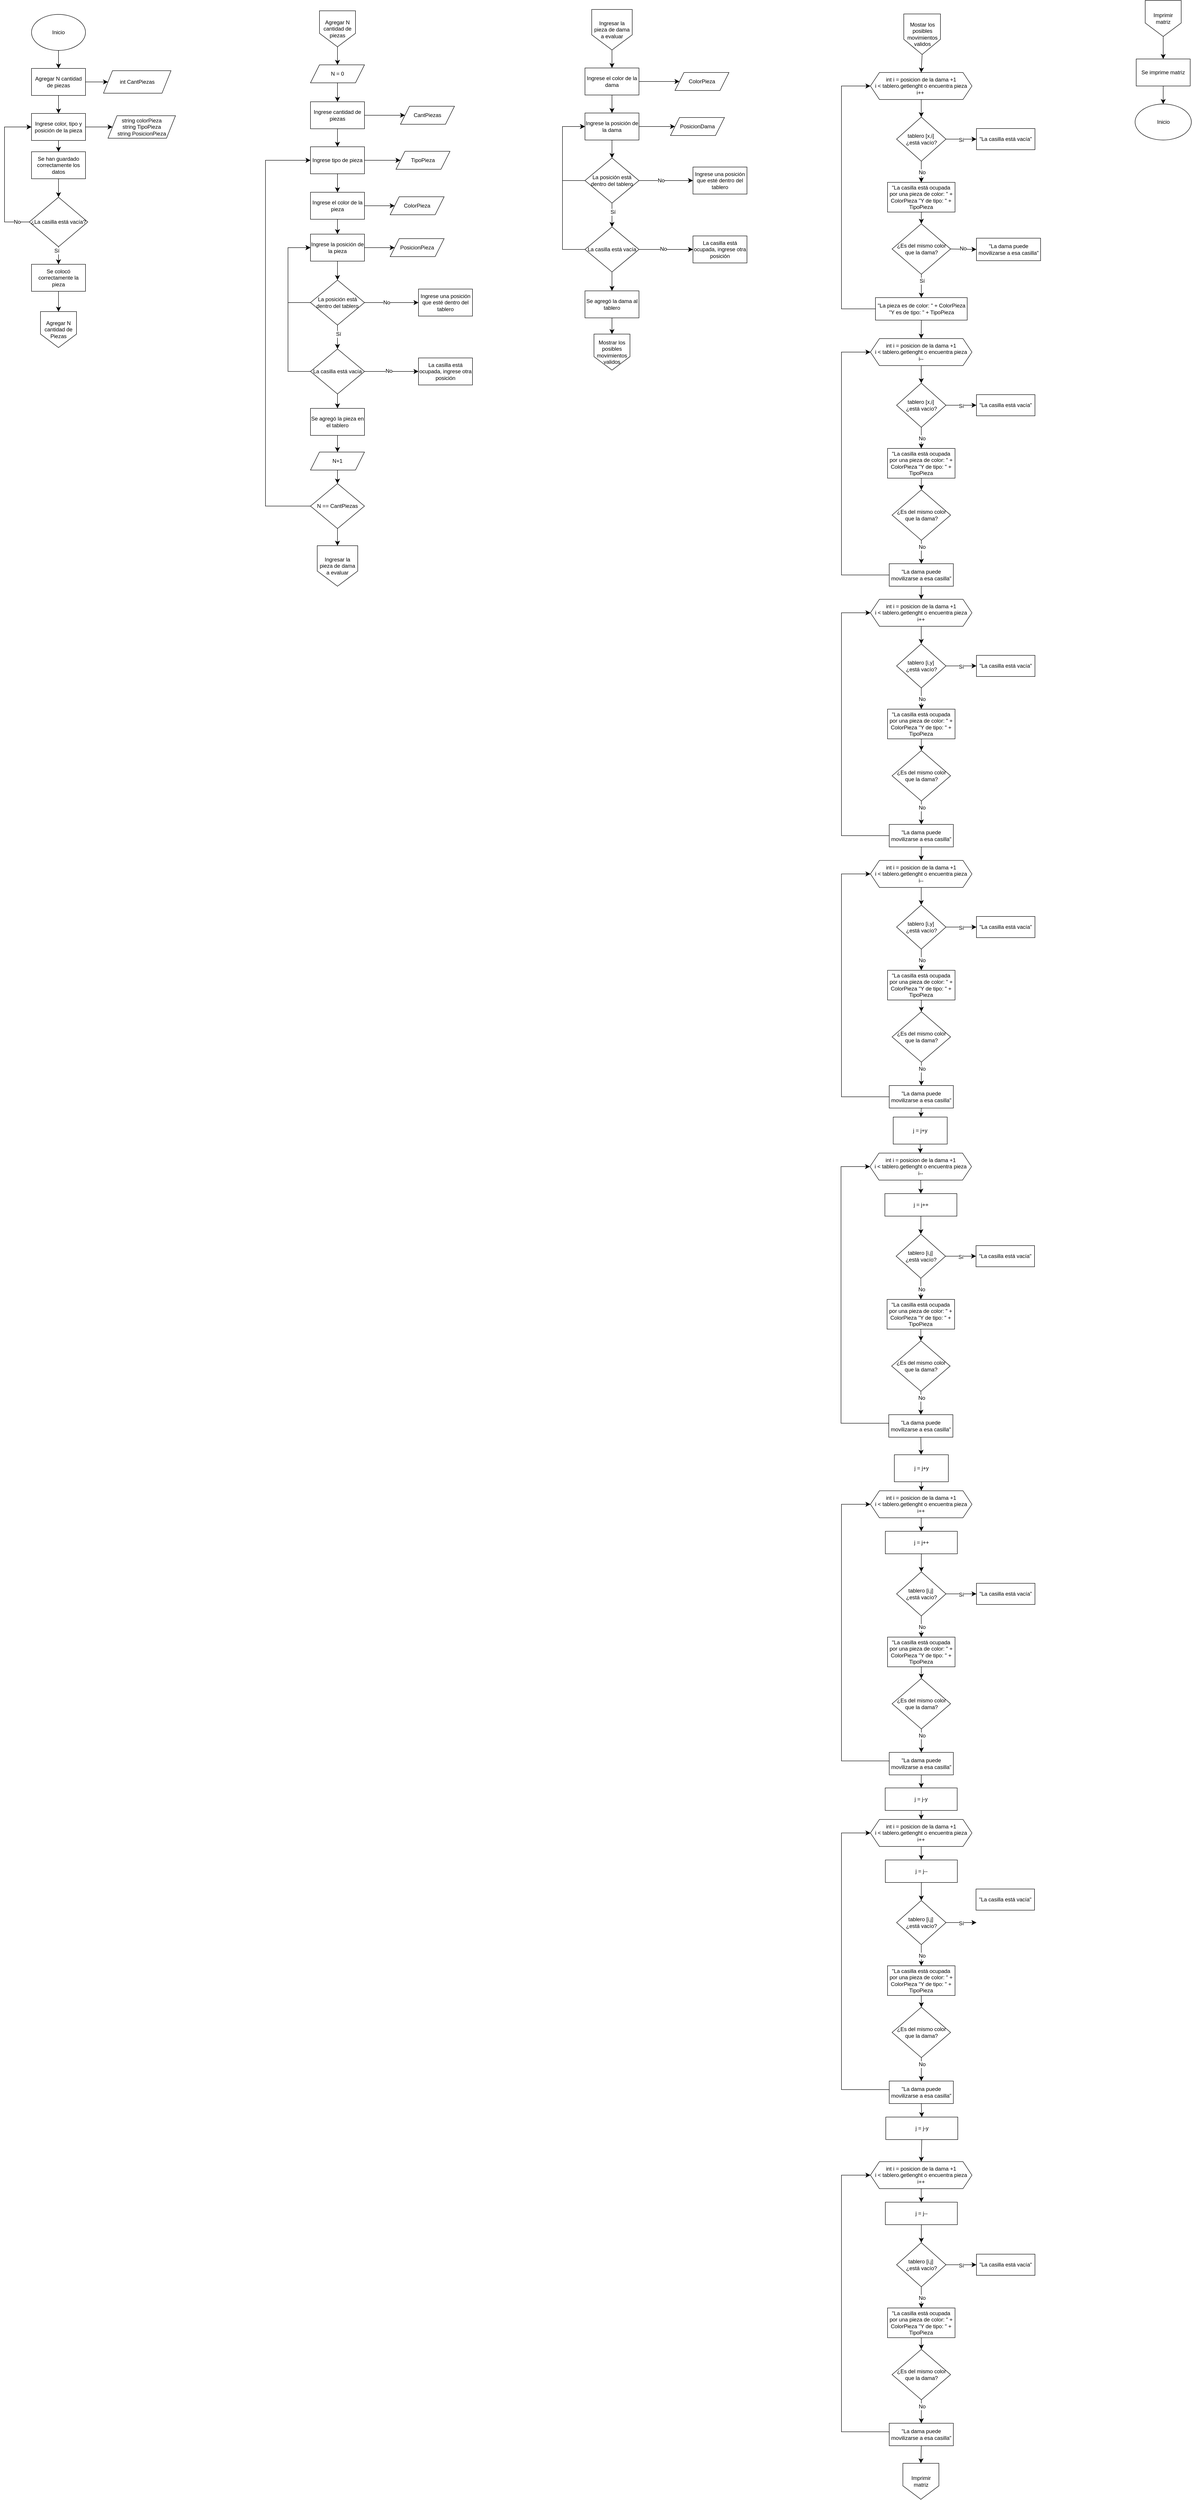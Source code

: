 <mxfile version="24.3.1" type="onedrive">
  <diagram name="Página-1" id="g6vipurAMJWR7hBt29dH">
    <mxGraphModel grid="1" page="0" gridSize="10" guides="1" tooltips="1" connect="1" arrows="1" fold="1" pageScale="1" pageWidth="827" pageHeight="1169" math="0" shadow="0">
      <root>
        <mxCell id="0" />
        <mxCell id="1" parent="0" />
        <mxCell id="G1OjyRqBue62esb0QW6d-2" value="" style="edgeStyle=none;curved=1;rounded=0;orthogonalLoop=1;jettySize=auto;html=1;fontSize=12;startSize=8;endSize=8;exitX=0.5;exitY=1;exitDx=0;exitDy=0;" edge="1" parent="1" source="G1OjyRqBue62esb0QW6d-373" target="G1OjyRqBue62esb0QW6d-1">
          <mxGeometry relative="1" as="geometry">
            <mxPoint x="-140" y="-200" as="sourcePoint" />
          </mxGeometry>
        </mxCell>
        <mxCell id="G1OjyRqBue62esb0QW6d-4" value="" style="edgeStyle=none;curved=1;rounded=0;orthogonalLoop=1;jettySize=auto;html=1;fontSize=12;startSize=8;endSize=8;" edge="1" parent="1" source="G1OjyRqBue62esb0QW6d-1" target="G1OjyRqBue62esb0QW6d-3">
          <mxGeometry relative="1" as="geometry" />
        </mxCell>
        <mxCell id="G1OjyRqBue62esb0QW6d-16" value="" style="edgeStyle=none;curved=1;rounded=0;orthogonalLoop=1;jettySize=auto;html=1;fontSize=12;startSize=8;endSize=8;" edge="1" parent="1" source="G1OjyRqBue62esb0QW6d-1" target="G1OjyRqBue62esb0QW6d-15">
          <mxGeometry relative="1" as="geometry" />
        </mxCell>
        <mxCell id="G1OjyRqBue62esb0QW6d-1" value="Ingrese el color de la dama" style="whiteSpace=wrap;html=1;" vertex="1" parent="1">
          <mxGeometry x="-200" y="-160" width="120" height="60" as="geometry" />
        </mxCell>
        <mxCell id="G1OjyRqBue62esb0QW6d-6" value="" style="edgeStyle=none;curved=1;rounded=0;orthogonalLoop=1;jettySize=auto;html=1;fontSize=12;startSize=8;endSize=8;" edge="1" parent="1" source="G1OjyRqBue62esb0QW6d-3" target="G1OjyRqBue62esb0QW6d-5">
          <mxGeometry relative="1" as="geometry" />
        </mxCell>
        <mxCell id="G1OjyRqBue62esb0QW6d-18" value="" style="edgeStyle=none;curved=1;rounded=0;orthogonalLoop=1;jettySize=auto;html=1;fontSize=12;startSize=8;endSize=8;" edge="1" parent="1" source="G1OjyRqBue62esb0QW6d-3" target="G1OjyRqBue62esb0QW6d-17">
          <mxGeometry relative="1" as="geometry" />
        </mxCell>
        <mxCell id="G1OjyRqBue62esb0QW6d-3" value="Ingrese la posición de la dama" style="whiteSpace=wrap;html=1;" vertex="1" parent="1">
          <mxGeometry x="-200" y="-60" width="120" height="60" as="geometry" />
        </mxCell>
        <mxCell id="G1OjyRqBue62esb0QW6d-8" value="" style="edgeStyle=none;curved=1;rounded=0;orthogonalLoop=1;jettySize=auto;html=1;fontSize=12;startSize=8;endSize=8;" edge="1" parent="1" source="G1OjyRqBue62esb0QW6d-5" target="G1OjyRqBue62esb0QW6d-7">
          <mxGeometry relative="1" as="geometry" />
        </mxCell>
        <mxCell id="G1OjyRqBue62esb0QW6d-9" value="No" style="edgeLabel;html=1;align=center;verticalAlign=middle;resizable=0;points=[];fontSize=12;" connectable="0" vertex="1" parent="G1OjyRqBue62esb0QW6d-8">
          <mxGeometry x="-0.183" relative="1" as="geometry">
            <mxPoint as="offset" />
          </mxGeometry>
        </mxCell>
        <mxCell id="G1OjyRqBue62esb0QW6d-11" value="" style="edgeStyle=none;curved=1;rounded=0;orthogonalLoop=1;jettySize=auto;html=1;fontSize=12;startSize=8;endSize=8;" edge="1" parent="1" source="G1OjyRqBue62esb0QW6d-5" target="G1OjyRqBue62esb0QW6d-10">
          <mxGeometry relative="1" as="geometry" />
        </mxCell>
        <mxCell id="G1OjyRqBue62esb0QW6d-19" value="Sí" style="edgeLabel;html=1;align=center;verticalAlign=middle;resizable=0;points=[];fontSize=12;" connectable="0" vertex="1" parent="G1OjyRqBue62esb0QW6d-11">
          <mxGeometry x="-0.245" y="2" relative="1" as="geometry">
            <mxPoint as="offset" />
          </mxGeometry>
        </mxCell>
        <mxCell id="G1OjyRqBue62esb0QW6d-87" style="edgeStyle=orthogonalEdgeStyle;rounded=0;orthogonalLoop=1;jettySize=auto;html=1;exitX=0;exitY=0.5;exitDx=0;exitDy=0;entryX=0;entryY=0.5;entryDx=0;entryDy=0;fontSize=12;startSize=8;endSize=8;" edge="1" parent="1" source="G1OjyRqBue62esb0QW6d-5" target="G1OjyRqBue62esb0QW6d-3">
          <mxGeometry relative="1" as="geometry">
            <Array as="points">
              <mxPoint x="-250" y="90" />
              <mxPoint x="-250" y="-30" />
            </Array>
          </mxGeometry>
        </mxCell>
        <mxCell id="G1OjyRqBue62esb0QW6d-5" value="La posición está dentro del tablero" style="rhombus;whiteSpace=wrap;html=1;" vertex="1" parent="1">
          <mxGeometry x="-200" y="40" width="120" height="100" as="geometry" />
        </mxCell>
        <mxCell id="G1OjyRqBue62esb0QW6d-7" value="Ingrese una posición que esté dentro del tablero" style="whiteSpace=wrap;html=1;" vertex="1" parent="1">
          <mxGeometry x="40" y="60" width="120" height="60" as="geometry" />
        </mxCell>
        <mxCell id="G1OjyRqBue62esb0QW6d-13" value="" style="edgeStyle=none;curved=1;rounded=0;orthogonalLoop=1;jettySize=auto;html=1;fontSize=12;startSize=8;endSize=8;" edge="1" parent="1" source="G1OjyRqBue62esb0QW6d-10" target="G1OjyRqBue62esb0QW6d-12">
          <mxGeometry relative="1" as="geometry" />
        </mxCell>
        <mxCell id="G1OjyRqBue62esb0QW6d-14" value="No" style="edgeLabel;html=1;align=center;verticalAlign=middle;resizable=0;points=[];fontSize=12;" connectable="0" vertex="1" parent="G1OjyRqBue62esb0QW6d-13">
          <mxGeometry x="-0.1" y="1" relative="1" as="geometry">
            <mxPoint as="offset" />
          </mxGeometry>
        </mxCell>
        <mxCell id="G1OjyRqBue62esb0QW6d-70" style="edgeStyle=none;curved=1;rounded=0;orthogonalLoop=1;jettySize=auto;html=1;entryX=0.5;entryY=0;entryDx=0;entryDy=0;fontSize=12;startSize=8;endSize=8;" edge="1" parent="1" source="G1OjyRqBue62esb0QW6d-10" target="G1OjyRqBue62esb0QW6d-69">
          <mxGeometry relative="1" as="geometry" />
        </mxCell>
        <mxCell id="G1OjyRqBue62esb0QW6d-88" style="edgeStyle=orthogonalEdgeStyle;rounded=0;orthogonalLoop=1;jettySize=auto;html=1;entryX=0;entryY=0.5;entryDx=0;entryDy=0;fontSize=12;startSize=8;endSize=8;" edge="1" parent="1" source="G1OjyRqBue62esb0QW6d-10" target="G1OjyRqBue62esb0QW6d-3">
          <mxGeometry relative="1" as="geometry">
            <Array as="points">
              <mxPoint x="-250" y="243" />
              <mxPoint x="-250" y="-30" />
            </Array>
          </mxGeometry>
        </mxCell>
        <mxCell id="G1OjyRqBue62esb0QW6d-10" value="La casilla está vacía" style="rhombus;whiteSpace=wrap;html=1;" vertex="1" parent="1">
          <mxGeometry x="-200" y="193" width="120" height="100" as="geometry" />
        </mxCell>
        <mxCell id="G1OjyRqBue62esb0QW6d-12" value="La casilla está ocupada, ingrese otra posición" style="whiteSpace=wrap;html=1;" vertex="1" parent="1">
          <mxGeometry x="40" y="213" width="120" height="60" as="geometry" />
        </mxCell>
        <mxCell id="G1OjyRqBue62esb0QW6d-15" value="ColorPieza" style="shape=parallelogram;perimeter=parallelogramPerimeter;whiteSpace=wrap;html=1;fixedSize=1;" vertex="1" parent="1">
          <mxGeometry y="-150" width="120" height="40" as="geometry" />
        </mxCell>
        <mxCell id="G1OjyRqBue62esb0QW6d-17" value="PosicionDama" style="shape=parallelogram;perimeter=parallelogramPerimeter;whiteSpace=wrap;html=1;fixedSize=1;" vertex="1" parent="1">
          <mxGeometry x="-10" y="-50" width="120" height="40" as="geometry" />
        </mxCell>
        <mxCell id="G1OjyRqBue62esb0QW6d-85" style="edgeStyle=none;curved=1;rounded=0;orthogonalLoop=1;jettySize=auto;html=1;entryX=0.5;entryY=0;entryDx=0;entryDy=0;fontSize=12;startSize=8;endSize=8;exitX=0.5;exitY=1;exitDx=0;exitDy=0;" edge="1" parent="1" source="G1OjyRqBue62esb0QW6d-367" target="G1OjyRqBue62esb0QW6d-76">
          <mxGeometry relative="1" as="geometry">
            <mxPoint x="-750" y="-207" as="sourcePoint" />
          </mxGeometry>
        </mxCell>
        <mxCell id="G1OjyRqBue62esb0QW6d-25" value="" style="edgeStyle=none;curved=1;rounded=0;orthogonalLoop=1;jettySize=auto;html=1;fontSize=12;startSize=8;endSize=8;" edge="1" parent="1" source="G1OjyRqBue62esb0QW6d-27" target="G1OjyRqBue62esb0QW6d-30">
          <mxGeometry relative="1" as="geometry" />
        </mxCell>
        <mxCell id="G1OjyRqBue62esb0QW6d-26" value="" style="edgeStyle=none;curved=1;rounded=0;orthogonalLoop=1;jettySize=auto;html=1;fontSize=12;startSize=8;endSize=8;" edge="1" parent="1" source="G1OjyRqBue62esb0QW6d-27" target="G1OjyRqBue62esb0QW6d-42">
          <mxGeometry relative="1" as="geometry" />
        </mxCell>
        <mxCell id="G1OjyRqBue62esb0QW6d-27" value="Ingrese cantidad de piezas" style="whiteSpace=wrap;html=1;" vertex="1" parent="1">
          <mxGeometry x="-810" y="-85" width="120" height="60" as="geometry" />
        </mxCell>
        <mxCell id="G1OjyRqBue62esb0QW6d-29" value="" style="edgeStyle=none;curved=1;rounded=0;orthogonalLoop=1;jettySize=auto;html=1;fontSize=12;startSize=8;endSize=8;" edge="1" parent="1" source="G1OjyRqBue62esb0QW6d-30" target="G1OjyRqBue62esb0QW6d-43">
          <mxGeometry relative="1" as="geometry" />
        </mxCell>
        <mxCell id="G1OjyRqBue62esb0QW6d-57" style="edgeStyle=none;curved=1;rounded=0;orthogonalLoop=1;jettySize=auto;html=1;entryX=0.5;entryY=0;entryDx=0;entryDy=0;fontSize=12;startSize=8;endSize=8;" edge="1" parent="1" source="G1OjyRqBue62esb0QW6d-30" target="G1OjyRqBue62esb0QW6d-55">
          <mxGeometry relative="1" as="geometry" />
        </mxCell>
        <mxCell id="G1OjyRqBue62esb0QW6d-30" value="Ingrese tipo de pieza" style="whiteSpace=wrap;html=1;" vertex="1" parent="1">
          <mxGeometry x="-810" y="15" width="120" height="60" as="geometry" />
        </mxCell>
        <mxCell id="G1OjyRqBue62esb0QW6d-31" value="" style="edgeStyle=none;curved=1;rounded=0;orthogonalLoop=1;jettySize=auto;html=1;fontSize=12;startSize=8;endSize=8;" edge="1" parent="1" source="G1OjyRqBue62esb0QW6d-35" target="G1OjyRqBue62esb0QW6d-36">
          <mxGeometry relative="1" as="geometry" />
        </mxCell>
        <mxCell id="G1OjyRqBue62esb0QW6d-32" value="No" style="edgeLabel;html=1;align=center;verticalAlign=middle;resizable=0;points=[];fontSize=12;" connectable="0" vertex="1" parent="G1OjyRqBue62esb0QW6d-31">
          <mxGeometry x="-0.183" relative="1" as="geometry">
            <mxPoint as="offset" />
          </mxGeometry>
        </mxCell>
        <mxCell id="G1OjyRqBue62esb0QW6d-33" value="" style="edgeStyle=none;curved=1;rounded=0;orthogonalLoop=1;jettySize=auto;html=1;fontSize=12;startSize=8;endSize=8;" edge="1" parent="1" source="G1OjyRqBue62esb0QW6d-35" target="G1OjyRqBue62esb0QW6d-40">
          <mxGeometry relative="1" as="geometry" />
        </mxCell>
        <mxCell id="G1OjyRqBue62esb0QW6d-34" value="Sí" style="edgeLabel;html=1;align=center;verticalAlign=middle;resizable=0;points=[];fontSize=12;" connectable="0" vertex="1" parent="G1OjyRqBue62esb0QW6d-33">
          <mxGeometry x="-0.245" y="2" relative="1" as="geometry">
            <mxPoint as="offset" />
          </mxGeometry>
        </mxCell>
        <mxCell id="G1OjyRqBue62esb0QW6d-35" value="La posición está dentro del tablero" style="rhombus;whiteSpace=wrap;html=1;" vertex="1" parent="1">
          <mxGeometry x="-810" y="311" width="120" height="100" as="geometry" />
        </mxCell>
        <mxCell id="G1OjyRqBue62esb0QW6d-73" style="edgeStyle=orthogonalEdgeStyle;rounded=0;orthogonalLoop=1;jettySize=auto;html=1;fontSize=12;startSize=8;endSize=8;exitX=0;exitY=0.5;exitDx=0;exitDy=0;entryX=0;entryY=0.5;entryDx=0;entryDy=0;" edge="1" parent="1" source="G1OjyRqBue62esb0QW6d-35" target="G1OjyRqBue62esb0QW6d-61">
          <mxGeometry relative="1" as="geometry">
            <Array as="points">
              <mxPoint x="-860" y="361" />
              <mxPoint x="-860" y="239" />
            </Array>
          </mxGeometry>
        </mxCell>
        <mxCell id="G1OjyRqBue62esb0QW6d-36" value="Ingrese una posición que esté dentro del tablero" style="whiteSpace=wrap;html=1;" vertex="1" parent="1">
          <mxGeometry x="-570" y="331" width="120" height="60" as="geometry" />
        </mxCell>
        <mxCell id="G1OjyRqBue62esb0QW6d-37" value="" style="edgeStyle=none;curved=1;rounded=0;orthogonalLoop=1;jettySize=auto;html=1;fontSize=12;startSize=8;endSize=8;" edge="1" parent="1" source="G1OjyRqBue62esb0QW6d-40" target="G1OjyRqBue62esb0QW6d-41">
          <mxGeometry relative="1" as="geometry" />
        </mxCell>
        <mxCell id="G1OjyRqBue62esb0QW6d-38" value="No" style="edgeLabel;html=1;align=center;verticalAlign=middle;resizable=0;points=[];fontSize=12;" connectable="0" vertex="1" parent="G1OjyRqBue62esb0QW6d-37">
          <mxGeometry x="-0.1" y="1" relative="1" as="geometry">
            <mxPoint as="offset" />
          </mxGeometry>
        </mxCell>
        <mxCell id="G1OjyRqBue62esb0QW6d-66" value="" style="edgeStyle=none;curved=1;rounded=0;orthogonalLoop=1;jettySize=auto;html=1;fontSize=12;startSize=8;endSize=8;" edge="1" parent="1" source="G1OjyRqBue62esb0QW6d-40" target="G1OjyRqBue62esb0QW6d-65">
          <mxGeometry relative="1" as="geometry" />
        </mxCell>
        <mxCell id="G1OjyRqBue62esb0QW6d-40" value="La casilla está vacía" style="rhombus;whiteSpace=wrap;html=1;" vertex="1" parent="1">
          <mxGeometry x="-810" y="464" width="120" height="100" as="geometry" />
        </mxCell>
        <mxCell id="G1OjyRqBue62esb0QW6d-74" style="edgeStyle=orthogonalEdgeStyle;rounded=0;orthogonalLoop=1;jettySize=auto;html=1;entryX=0;entryY=0.5;entryDx=0;entryDy=0;fontSize=12;startSize=8;endSize=8;exitX=0;exitY=0.5;exitDx=0;exitDy=0;" edge="1" parent="1" source="G1OjyRqBue62esb0QW6d-40" target="G1OjyRqBue62esb0QW6d-61">
          <mxGeometry relative="1" as="geometry">
            <Array as="points">
              <mxPoint x="-860" y="514" />
              <mxPoint x="-860" y="239" />
            </Array>
          </mxGeometry>
        </mxCell>
        <mxCell id="G1OjyRqBue62esb0QW6d-41" value="La casilla está ocupada, ingrese otra posición" style="whiteSpace=wrap;html=1;" vertex="1" parent="1">
          <mxGeometry x="-570" y="484" width="120" height="60" as="geometry" />
        </mxCell>
        <mxCell id="G1OjyRqBue62esb0QW6d-42" value="CantPiezas" style="shape=parallelogram;perimeter=parallelogramPerimeter;whiteSpace=wrap;html=1;fixedSize=1;" vertex="1" parent="1">
          <mxGeometry x="-610" y="-75" width="120" height="40" as="geometry" />
        </mxCell>
        <mxCell id="G1OjyRqBue62esb0QW6d-43" value="TipoPieza" style="shape=parallelogram;perimeter=parallelogramPerimeter;whiteSpace=wrap;html=1;fixedSize=1;" vertex="1" parent="1">
          <mxGeometry x="-620" y="25" width="120" height="40" as="geometry" />
        </mxCell>
        <mxCell id="G1OjyRqBue62esb0QW6d-59" value="" style="edgeStyle=none;curved=1;rounded=0;orthogonalLoop=1;jettySize=auto;html=1;fontSize=12;startSize=8;endSize=8;" edge="1" parent="1" source="G1OjyRqBue62esb0QW6d-55" target="G1OjyRqBue62esb0QW6d-58">
          <mxGeometry relative="1" as="geometry" />
        </mxCell>
        <mxCell id="G1OjyRqBue62esb0QW6d-63" style="edgeStyle=none;curved=1;rounded=0;orthogonalLoop=1;jettySize=auto;html=1;exitX=0.5;exitY=1;exitDx=0;exitDy=0;entryX=0.5;entryY=0;entryDx=0;entryDy=0;fontSize=12;startSize=8;endSize=8;" edge="1" parent="1" source="G1OjyRqBue62esb0QW6d-55" target="G1OjyRqBue62esb0QW6d-61">
          <mxGeometry relative="1" as="geometry" />
        </mxCell>
        <mxCell id="G1OjyRqBue62esb0QW6d-55" value="Ingrese el color de la pieza" style="whiteSpace=wrap;html=1;" vertex="1" parent="1">
          <mxGeometry x="-810" y="116" width="120" height="60" as="geometry" />
        </mxCell>
        <mxCell id="G1OjyRqBue62esb0QW6d-58" value="ColorPieza" style="shape=parallelogram;perimeter=parallelogramPerimeter;whiteSpace=wrap;html=1;fixedSize=1;" vertex="1" parent="1">
          <mxGeometry x="-633" y="126" width="120" height="40" as="geometry" />
        </mxCell>
        <mxCell id="G1OjyRqBue62esb0QW6d-60" value="" style="edgeStyle=none;curved=1;rounded=0;orthogonalLoop=1;jettySize=auto;html=1;fontSize=12;startSize=8;endSize=8;" edge="1" parent="1" source="G1OjyRqBue62esb0QW6d-61" target="G1OjyRqBue62esb0QW6d-62">
          <mxGeometry relative="1" as="geometry" />
        </mxCell>
        <mxCell id="G1OjyRqBue62esb0QW6d-64" style="edgeStyle=none;curved=1;rounded=0;orthogonalLoop=1;jettySize=auto;html=1;entryX=0.5;entryY=0;entryDx=0;entryDy=0;fontSize=12;startSize=8;endSize=8;" edge="1" parent="1" source="G1OjyRqBue62esb0QW6d-61" target="G1OjyRqBue62esb0QW6d-35">
          <mxGeometry relative="1" as="geometry" />
        </mxCell>
        <mxCell id="G1OjyRqBue62esb0QW6d-61" value="Ingrese la posición de la pieza" style="whiteSpace=wrap;html=1;" vertex="1" parent="1">
          <mxGeometry x="-810" y="209" width="120" height="60" as="geometry" />
        </mxCell>
        <mxCell id="G1OjyRqBue62esb0QW6d-62" value="PosicionPieza" style="shape=parallelogram;perimeter=parallelogramPerimeter;whiteSpace=wrap;html=1;fixedSize=1;" vertex="1" parent="1">
          <mxGeometry x="-633" y="219" width="120" height="40" as="geometry" />
        </mxCell>
        <mxCell id="G1OjyRqBue62esb0QW6d-82" style="edgeStyle=none;curved=1;rounded=0;orthogonalLoop=1;jettySize=auto;html=1;exitX=0.5;exitY=1;exitDx=0;exitDy=0;fontSize=12;startSize=8;endSize=8;" edge="1" parent="1" source="G1OjyRqBue62esb0QW6d-65" target="G1OjyRqBue62esb0QW6d-77">
          <mxGeometry relative="1" as="geometry" />
        </mxCell>
        <mxCell id="G1OjyRqBue62esb0QW6d-65" value="Se agregó la pieza en el tablero" style="whiteSpace=wrap;html=1;" vertex="1" parent="1">
          <mxGeometry x="-810" y="596" width="120" height="60" as="geometry" />
        </mxCell>
        <mxCell id="G1OjyRqBue62esb0QW6d-71" style="edgeStyle=none;curved=1;rounded=0;orthogonalLoop=1;jettySize=auto;html=1;entryX=0.5;entryY=0;entryDx=0;entryDy=0;fontSize=12;startSize=8;endSize=8;" edge="1" parent="1" source="G1OjyRqBue62esb0QW6d-69" target="G1OjyRqBue62esb0QW6d-374">
          <mxGeometry relative="1" as="geometry">
            <mxPoint x="-140" y="430" as="targetPoint" />
          </mxGeometry>
        </mxCell>
        <mxCell id="G1OjyRqBue62esb0QW6d-69" value="Se agregó la dama al tablero" style="whiteSpace=wrap;html=1;" vertex="1" parent="1">
          <mxGeometry x="-200" y="335" width="120" height="60" as="geometry" />
        </mxCell>
        <mxCell id="G1OjyRqBue62esb0QW6d-81" style="edgeStyle=orthogonalEdgeStyle;rounded=0;orthogonalLoop=1;jettySize=auto;html=1;entryX=0;entryY=0.5;entryDx=0;entryDy=0;fontSize=12;startSize=8;endSize=8;exitX=0;exitY=0.5;exitDx=0;exitDy=0;" edge="1" parent="1" source="G1OjyRqBue62esb0QW6d-75" target="G1OjyRqBue62esb0QW6d-30">
          <mxGeometry relative="1" as="geometry">
            <Array as="points">
              <mxPoint x="-910" y="813" />
              <mxPoint x="-910" y="45" />
            </Array>
          </mxGeometry>
        </mxCell>
        <mxCell id="G1OjyRqBue62esb0QW6d-84" style="edgeStyle=none;curved=1;rounded=0;orthogonalLoop=1;jettySize=auto;html=1;exitX=0.5;exitY=1;exitDx=0;exitDy=0;entryX=0.5;entryY=0;entryDx=0;entryDy=0;fontSize=12;startSize=8;endSize=8;" edge="1" parent="1" source="G1OjyRqBue62esb0QW6d-75" target="G1OjyRqBue62esb0QW6d-372">
          <mxGeometry relative="1" as="geometry">
            <mxPoint x="-751.5" y="893" as="targetPoint" />
          </mxGeometry>
        </mxCell>
        <mxCell id="G1OjyRqBue62esb0QW6d-75" value="N == CantPiezas" style="rhombus;whiteSpace=wrap;html=1;" vertex="1" parent="1">
          <mxGeometry x="-810" y="763" width="120" height="100" as="geometry" />
        </mxCell>
        <mxCell id="G1OjyRqBue62esb0QW6d-86" style="edgeStyle=none;curved=1;rounded=0;orthogonalLoop=1;jettySize=auto;html=1;exitX=0.5;exitY=1;exitDx=0;exitDy=0;entryX=0.5;entryY=0;entryDx=0;entryDy=0;fontSize=12;startSize=8;endSize=8;" edge="1" parent="1" source="G1OjyRqBue62esb0QW6d-76" target="G1OjyRqBue62esb0QW6d-27">
          <mxGeometry relative="1" as="geometry" />
        </mxCell>
        <mxCell id="G1OjyRqBue62esb0QW6d-76" value="N = 0" style="shape=parallelogram;perimeter=parallelogramPerimeter;whiteSpace=wrap;html=1;fixedSize=1;" vertex="1" parent="1">
          <mxGeometry x="-810" y="-167" width="120" height="40" as="geometry" />
        </mxCell>
        <mxCell id="G1OjyRqBue62esb0QW6d-83" style="edgeStyle=none;curved=1;rounded=0;orthogonalLoop=1;jettySize=auto;html=1;exitX=0.5;exitY=1;exitDx=0;exitDy=0;entryX=0.5;entryY=0;entryDx=0;entryDy=0;fontSize=12;startSize=8;endSize=8;" edge="1" parent="1" source="G1OjyRqBue62esb0QW6d-77" target="G1OjyRqBue62esb0QW6d-75">
          <mxGeometry relative="1" as="geometry" />
        </mxCell>
        <mxCell id="G1OjyRqBue62esb0QW6d-77" value="N+1" style="shape=parallelogram;perimeter=parallelogramPerimeter;whiteSpace=wrap;html=1;fixedSize=1;" vertex="1" parent="1">
          <mxGeometry x="-810" y="693" width="120" height="40" as="geometry" />
        </mxCell>
        <mxCell id="G1OjyRqBue62esb0QW6d-98" value="" style="edgeStyle=none;curved=1;rounded=0;orthogonalLoop=1;jettySize=auto;html=1;fontSize=12;startSize=8;endSize=8;" edge="1" parent="1" source="G1OjyRqBue62esb0QW6d-95" target="G1OjyRqBue62esb0QW6d-97">
          <mxGeometry relative="1" as="geometry" />
        </mxCell>
        <mxCell id="G1OjyRqBue62esb0QW6d-95" value="int i = posicion de la dama +1&lt;div&gt;i &amp;lt; tablero.getlenght o encuentra pieza&lt;/div&gt;&lt;div&gt;i++&amp;nbsp;&lt;/div&gt;" style="shape=hexagon;perimeter=hexagonPerimeter2;whiteSpace=wrap;html=1;fixedSize=1;" vertex="1" parent="1">
          <mxGeometry x="434.37" y="-150" width="225.63" height="60" as="geometry" />
        </mxCell>
        <mxCell id="G1OjyRqBue62esb0QW6d-129" style="edgeStyle=none;curved=1;rounded=0;orthogonalLoop=1;jettySize=auto;html=1;exitX=0.5;exitY=1;exitDx=0;exitDy=0;entryX=0.5;entryY=0;entryDx=0;entryDy=0;fontSize=12;startSize=8;endSize=8;" edge="1" parent="1" source="G1OjyRqBue62esb0QW6d-97" target="G1OjyRqBue62esb0QW6d-128">
          <mxGeometry relative="1" as="geometry" />
        </mxCell>
        <mxCell id="G1OjyRqBue62esb0QW6d-130" value="No" style="edgeLabel;html=1;align=center;verticalAlign=middle;resizable=0;points=[];fontSize=12;" connectable="0" vertex="1" parent="G1OjyRqBue62esb0QW6d-129">
          <mxGeometry x="0.064" y="1" relative="1" as="geometry">
            <mxPoint as="offset" />
          </mxGeometry>
        </mxCell>
        <mxCell id="G1OjyRqBue62esb0QW6d-132" style="edgeStyle=none;curved=1;rounded=0;orthogonalLoop=1;jettySize=auto;html=1;exitX=1;exitY=0.5;exitDx=0;exitDy=0;entryX=0;entryY=0.5;entryDx=0;entryDy=0;fontSize=12;startSize=8;endSize=8;" edge="1" parent="1" source="G1OjyRqBue62esb0QW6d-97" target="G1OjyRqBue62esb0QW6d-124">
          <mxGeometry relative="1" as="geometry" />
        </mxCell>
        <mxCell id="G1OjyRqBue62esb0QW6d-133" value="Sí" style="edgeLabel;html=1;align=center;verticalAlign=middle;resizable=0;points=[];fontSize=12;" connectable="0" vertex="1" parent="G1OjyRqBue62esb0QW6d-132">
          <mxGeometry x="-0.014" y="-2" relative="1" as="geometry">
            <mxPoint as="offset" />
          </mxGeometry>
        </mxCell>
        <mxCell id="G1OjyRqBue62esb0QW6d-97" value="tablero [x,i]&amp;nbsp;&lt;div&gt;¿está vacío?&lt;/div&gt;" style="rhombus;whiteSpace=wrap;html=1;" vertex="1" parent="1">
          <mxGeometry x="492.5" y="-51" width="109.76" height="98" as="geometry" />
        </mxCell>
        <mxCell id="G1OjyRqBue62esb0QW6d-108" value="" style="edgeStyle=none;curved=1;rounded=0;orthogonalLoop=1;jettySize=auto;html=1;fontSize=12;startSize=8;endSize=8;exitX=0.5;exitY=1;exitDx=0;exitDy=0;" edge="1" parent="1" source="G1OjyRqBue62esb0QW6d-131" target="G1OjyRqBue62esb0QW6d-107">
          <mxGeometry relative="1" as="geometry">
            <mxPoint x="547.38" y="324" as="sourcePoint" />
          </mxGeometry>
        </mxCell>
        <mxCell id="G1OjyRqBue62esb0QW6d-109" value="Sí" style="edgeLabel;html=1;align=center;verticalAlign=middle;resizable=0;points=[];fontSize=12;" connectable="0" vertex="1" parent="G1OjyRqBue62esb0QW6d-108">
          <mxGeometry x="-0.441" y="1" relative="1" as="geometry">
            <mxPoint as="offset" />
          </mxGeometry>
        </mxCell>
        <mxCell id="G1OjyRqBue62esb0QW6d-134" style="edgeStyle=orthogonalEdgeStyle;rounded=0;orthogonalLoop=1;jettySize=auto;html=1;exitX=0;exitY=0.5;exitDx=0;exitDy=0;entryX=0;entryY=0.5;entryDx=0;entryDy=0;fontSize=12;startSize=8;endSize=8;" edge="1" parent="1" source="G1OjyRqBue62esb0QW6d-107" target="G1OjyRqBue62esb0QW6d-95">
          <mxGeometry relative="1" as="geometry">
            <Array as="points">
              <mxPoint x="370" y="375" />
              <mxPoint x="370" y="-120" />
            </Array>
          </mxGeometry>
        </mxCell>
        <mxCell id="G1OjyRqBue62esb0QW6d-156" style="edgeStyle=none;curved=1;rounded=0;orthogonalLoop=1;jettySize=auto;html=1;exitX=0.5;exitY=1;exitDx=0;exitDy=0;entryX=0.5;entryY=0;entryDx=0;entryDy=0;fontSize=12;startSize=8;endSize=8;" edge="1" parent="1" source="G1OjyRqBue62esb0QW6d-107" target="G1OjyRqBue62esb0QW6d-136">
          <mxGeometry relative="1" as="geometry" />
        </mxCell>
        <mxCell id="G1OjyRqBue62esb0QW6d-107" value="&quot;La pieza es de color: &quot; + ColorPieza &quot;Y es de tipo: &quot; + TipoPieza" style="whiteSpace=wrap;html=1;" vertex="1" parent="1">
          <mxGeometry x="445.56" y="350" width="203.87" height="50" as="geometry" />
        </mxCell>
        <mxCell id="G1OjyRqBue62esb0QW6d-280" style="edgeStyle=none;curved=1;rounded=0;orthogonalLoop=1;jettySize=auto;html=1;exitX=0.5;exitY=1;exitDx=0;exitDy=0;entryX=0.5;entryY=0;entryDx=0;entryDy=0;fontSize=12;startSize=8;endSize=8;" edge="1" parent="1" source="G1OjyRqBue62esb0QW6d-118" target="G1OjyRqBue62esb0QW6d-279">
          <mxGeometry relative="1" as="geometry" />
        </mxCell>
        <mxCell id="G1OjyRqBue62esb0QW6d-118" value="Se imprime matriz" style="whiteSpace=wrap;html=1;" vertex="1" parent="1">
          <mxGeometry x="1025" y="-180" width="120" height="60" as="geometry" />
        </mxCell>
        <mxCell id="G1OjyRqBue62esb0QW6d-124" value="&quot;La casilla está vacía&quot;" style="whiteSpace=wrap;html=1;" vertex="1" parent="1">
          <mxGeometry x="670" y="-25.5" width="130" height="47" as="geometry" />
        </mxCell>
        <mxCell id="G1OjyRqBue62esb0QW6d-127" value="" style="edgeStyle=none;curved=1;rounded=0;orthogonalLoop=1;jettySize=auto;html=1;fontSize=12;startSize=8;endSize=8;exitX=0.5;exitY=1;exitDx=0;exitDy=0;entryX=0.5;entryY=0;entryDx=0;entryDy=0;" edge="1" parent="1" source="G1OjyRqBue62esb0QW6d-128" target="G1OjyRqBue62esb0QW6d-131">
          <mxGeometry relative="1" as="geometry">
            <mxPoint x="547" y="210" as="targetPoint" />
          </mxGeometry>
        </mxCell>
        <mxCell id="G1OjyRqBue62esb0QW6d-128" value="&quot;La casilla está ocupada por una pieza de color: &quot; + ColorPieza &quot;Y de tipo: &quot; + TipoPieza" style="whiteSpace=wrap;html=1;" vertex="1" parent="1">
          <mxGeometry x="472.38" y="94" width="150" height="66" as="geometry" />
        </mxCell>
        <mxCell id="G1OjyRqBue62esb0QW6d-153" style="edgeStyle=none;curved=1;rounded=0;orthogonalLoop=1;jettySize=auto;html=1;exitX=1;exitY=0.5;exitDx=0;exitDy=0;entryX=0;entryY=0.5;entryDx=0;entryDy=0;fontSize=12;startSize=8;endSize=8;" edge="1" parent="1" source="G1OjyRqBue62esb0QW6d-131" target="G1OjyRqBue62esb0QW6d-152">
          <mxGeometry relative="1" as="geometry" />
        </mxCell>
        <mxCell id="G1OjyRqBue62esb0QW6d-154" value="No" style="edgeLabel;html=1;align=center;verticalAlign=middle;resizable=0;points=[];fontSize=12;" connectable="0" vertex="1" parent="G1OjyRqBue62esb0QW6d-153">
          <mxGeometry x="-0.053" y="2" relative="1" as="geometry">
            <mxPoint as="offset" />
          </mxGeometry>
        </mxCell>
        <mxCell id="G1OjyRqBue62esb0QW6d-131" value="¿Es del mismo color que la dama?" style="rhombus;whiteSpace=wrap;html=1;" vertex="1" parent="1">
          <mxGeometry x="482.5" y="186" width="130" height="112" as="geometry" />
        </mxCell>
        <mxCell id="G1OjyRqBue62esb0QW6d-135" value="" style="edgeStyle=none;curved=1;rounded=0;orthogonalLoop=1;jettySize=auto;html=1;fontSize=12;startSize=8;endSize=8;" edge="1" parent="1" source="G1OjyRqBue62esb0QW6d-136" target="G1OjyRqBue62esb0QW6d-141">
          <mxGeometry relative="1" as="geometry" />
        </mxCell>
        <mxCell id="G1OjyRqBue62esb0QW6d-136" value="int i = posicion de la dama +1&lt;div&gt;i &amp;lt; tablero.getlenght o encuentra pieza&lt;/div&gt;&lt;div&gt;i--&lt;/div&gt;" style="shape=hexagon;perimeter=hexagonPerimeter2;whiteSpace=wrap;html=1;fixedSize=1;" vertex="1" parent="1">
          <mxGeometry x="434.37" y="441" width="225.63" height="60" as="geometry" />
        </mxCell>
        <mxCell id="G1OjyRqBue62esb0QW6d-137" style="edgeStyle=none;curved=1;rounded=0;orthogonalLoop=1;jettySize=auto;html=1;exitX=0.5;exitY=1;exitDx=0;exitDy=0;entryX=0.5;entryY=0;entryDx=0;entryDy=0;fontSize=12;startSize=8;endSize=8;" edge="1" parent="1" source="G1OjyRqBue62esb0QW6d-141" target="G1OjyRqBue62esb0QW6d-148">
          <mxGeometry relative="1" as="geometry" />
        </mxCell>
        <mxCell id="G1OjyRqBue62esb0QW6d-138" value="No" style="edgeLabel;html=1;align=center;verticalAlign=middle;resizable=0;points=[];fontSize=12;" connectable="0" vertex="1" parent="G1OjyRqBue62esb0QW6d-137">
          <mxGeometry x="0.064" y="1" relative="1" as="geometry">
            <mxPoint as="offset" />
          </mxGeometry>
        </mxCell>
        <mxCell id="G1OjyRqBue62esb0QW6d-139" style="edgeStyle=none;curved=1;rounded=0;orthogonalLoop=1;jettySize=auto;html=1;exitX=1;exitY=0.5;exitDx=0;exitDy=0;entryX=0;entryY=0.5;entryDx=0;entryDy=0;fontSize=12;startSize=8;endSize=8;" edge="1" parent="1" source="G1OjyRqBue62esb0QW6d-141" target="G1OjyRqBue62esb0QW6d-146">
          <mxGeometry relative="1" as="geometry" />
        </mxCell>
        <mxCell id="G1OjyRqBue62esb0QW6d-140" value="Sí" style="edgeLabel;html=1;align=center;verticalAlign=middle;resizable=0;points=[];fontSize=12;" connectable="0" vertex="1" parent="G1OjyRqBue62esb0QW6d-139">
          <mxGeometry x="-0.014" y="-2" relative="1" as="geometry">
            <mxPoint as="offset" />
          </mxGeometry>
        </mxCell>
        <mxCell id="G1OjyRqBue62esb0QW6d-141" value="tablero [x,i]&amp;nbsp;&lt;div&gt;¿está vacío?&lt;/div&gt;" style="rhombus;whiteSpace=wrap;html=1;" vertex="1" parent="1">
          <mxGeometry x="492.5" y="540" width="109.76" height="98" as="geometry" />
        </mxCell>
        <mxCell id="G1OjyRqBue62esb0QW6d-142" value="" style="edgeStyle=none;curved=1;rounded=0;orthogonalLoop=1;jettySize=auto;html=1;fontSize=12;startSize=8;endSize=8;exitX=0.5;exitY=1;exitDx=0;exitDy=0;" edge="1" parent="1" source="G1OjyRqBue62esb0QW6d-149" target="G1OjyRqBue62esb0QW6d-145">
          <mxGeometry relative="1" as="geometry">
            <mxPoint x="547.38" y="915" as="sourcePoint" />
          </mxGeometry>
        </mxCell>
        <mxCell id="G1OjyRqBue62esb0QW6d-143" value="No" style="edgeLabel;html=1;align=center;verticalAlign=middle;resizable=0;points=[];fontSize=12;" connectable="0" vertex="1" parent="G1OjyRqBue62esb0QW6d-142">
          <mxGeometry x="-0.441" y="1" relative="1" as="geometry">
            <mxPoint as="offset" />
          </mxGeometry>
        </mxCell>
        <mxCell id="G1OjyRqBue62esb0QW6d-144" style="edgeStyle=orthogonalEdgeStyle;rounded=0;orthogonalLoop=1;jettySize=auto;html=1;exitX=0;exitY=0.5;exitDx=0;exitDy=0;entryX=0;entryY=0.5;entryDx=0;entryDy=0;fontSize=12;startSize=8;endSize=8;" edge="1" parent="1" source="G1OjyRqBue62esb0QW6d-145" target="G1OjyRqBue62esb0QW6d-136">
          <mxGeometry relative="1" as="geometry">
            <Array as="points">
              <mxPoint x="370" y="966" />
              <mxPoint x="370" y="471" />
            </Array>
          </mxGeometry>
        </mxCell>
        <mxCell id="G1OjyRqBue62esb0QW6d-207" style="edgeStyle=none;curved=1;rounded=0;orthogonalLoop=1;jettySize=auto;html=1;exitX=0.5;exitY=1;exitDx=0;exitDy=0;entryX=0.5;entryY=0;entryDx=0;entryDy=0;fontSize=12;startSize=8;endSize=8;" edge="1" parent="1" source="G1OjyRqBue62esb0QW6d-145" target="G1OjyRqBue62esb0QW6d-193">
          <mxGeometry relative="1" as="geometry" />
        </mxCell>
        <mxCell id="G1OjyRqBue62esb0QW6d-145" value="&quot;La dama puede movilizarse a esa casilla&quot;" style="whiteSpace=wrap;html=1;" vertex="1" parent="1">
          <mxGeometry x="476.13" y="941" width="142.5" height="50" as="geometry" />
        </mxCell>
        <mxCell id="G1OjyRqBue62esb0QW6d-146" value="&quot;La casilla está vacía&quot;" style="whiteSpace=wrap;html=1;" vertex="1" parent="1">
          <mxGeometry x="670" y="565.5" width="130" height="47" as="geometry" />
        </mxCell>
        <mxCell id="G1OjyRqBue62esb0QW6d-147" value="" style="edgeStyle=none;curved=1;rounded=0;orthogonalLoop=1;jettySize=auto;html=1;fontSize=12;startSize=8;endSize=8;exitX=0.5;exitY=1;exitDx=0;exitDy=0;entryX=0.5;entryY=0;entryDx=0;entryDy=0;" edge="1" parent="1" source="G1OjyRqBue62esb0QW6d-148" target="G1OjyRqBue62esb0QW6d-149">
          <mxGeometry relative="1" as="geometry">
            <mxPoint x="547" y="801" as="targetPoint" />
          </mxGeometry>
        </mxCell>
        <mxCell id="G1OjyRqBue62esb0QW6d-148" value="&quot;La casilla está ocupada por una pieza de color: &quot; + ColorPieza &quot;Y de tipo: &quot; + TipoPieza" style="whiteSpace=wrap;html=1;" vertex="1" parent="1">
          <mxGeometry x="472.38" y="685" width="150" height="66" as="geometry" />
        </mxCell>
        <mxCell id="G1OjyRqBue62esb0QW6d-149" value="¿Es del mismo color que la dama?" style="rhombus;whiteSpace=wrap;html=1;" vertex="1" parent="1">
          <mxGeometry x="482.5" y="777" width="130" height="112" as="geometry" />
        </mxCell>
        <mxCell id="G1OjyRqBue62esb0QW6d-152" value="&quot;La dama puede movilizarse a esa casilla&quot;" style="whiteSpace=wrap;html=1;" vertex="1" parent="1">
          <mxGeometry x="670" y="218" width="142.5" height="50" as="geometry" />
        </mxCell>
        <mxCell id="G1OjyRqBue62esb0QW6d-192" value="" style="edgeStyle=none;curved=1;rounded=0;orthogonalLoop=1;jettySize=auto;html=1;fontSize=12;startSize=8;endSize=8;" edge="1" parent="1" source="G1OjyRqBue62esb0QW6d-193" target="G1OjyRqBue62esb0QW6d-198">
          <mxGeometry relative="1" as="geometry" />
        </mxCell>
        <mxCell id="G1OjyRqBue62esb0QW6d-193" value="int i = posicion de la dama +1&lt;div&gt;i &amp;lt; tablero.getlenght o encuentra pieza&lt;/div&gt;&lt;div&gt;i++&lt;/div&gt;" style="shape=hexagon;perimeter=hexagonPerimeter2;whiteSpace=wrap;html=1;fixedSize=1;" vertex="1" parent="1">
          <mxGeometry x="434.37" y="1020" width="225.63" height="60" as="geometry" />
        </mxCell>
        <mxCell id="G1OjyRqBue62esb0QW6d-194" style="edgeStyle=none;curved=1;rounded=0;orthogonalLoop=1;jettySize=auto;html=1;exitX=0.5;exitY=1;exitDx=0;exitDy=0;entryX=0.5;entryY=0;entryDx=0;entryDy=0;fontSize=12;startSize=8;endSize=8;" edge="1" parent="1" source="G1OjyRqBue62esb0QW6d-198" target="G1OjyRqBue62esb0QW6d-205">
          <mxGeometry relative="1" as="geometry" />
        </mxCell>
        <mxCell id="G1OjyRqBue62esb0QW6d-195" value="No" style="edgeLabel;html=1;align=center;verticalAlign=middle;resizable=0;points=[];fontSize=12;" connectable="0" vertex="1" parent="G1OjyRqBue62esb0QW6d-194">
          <mxGeometry x="0.064" y="1" relative="1" as="geometry">
            <mxPoint as="offset" />
          </mxGeometry>
        </mxCell>
        <mxCell id="G1OjyRqBue62esb0QW6d-196" style="edgeStyle=none;curved=1;rounded=0;orthogonalLoop=1;jettySize=auto;html=1;exitX=1;exitY=0.5;exitDx=0;exitDy=0;entryX=0;entryY=0.5;entryDx=0;entryDy=0;fontSize=12;startSize=8;endSize=8;" edge="1" parent="1" source="G1OjyRqBue62esb0QW6d-198" target="G1OjyRqBue62esb0QW6d-203">
          <mxGeometry relative="1" as="geometry" />
        </mxCell>
        <mxCell id="G1OjyRqBue62esb0QW6d-197" value="Sí" style="edgeLabel;html=1;align=center;verticalAlign=middle;resizable=0;points=[];fontSize=12;" connectable="0" vertex="1" parent="G1OjyRqBue62esb0QW6d-196">
          <mxGeometry x="-0.014" y="-2" relative="1" as="geometry">
            <mxPoint as="offset" />
          </mxGeometry>
        </mxCell>
        <mxCell id="G1OjyRqBue62esb0QW6d-198" value="tablero [i,y]&amp;nbsp;&lt;div&gt;¿está vacío?&lt;/div&gt;" style="rhombus;whiteSpace=wrap;html=1;" vertex="1" parent="1">
          <mxGeometry x="492.5" y="1119" width="109.76" height="98" as="geometry" />
        </mxCell>
        <mxCell id="G1OjyRqBue62esb0QW6d-199" value="" style="edgeStyle=none;curved=1;rounded=0;orthogonalLoop=1;jettySize=auto;html=1;fontSize=12;startSize=8;endSize=8;exitX=0.5;exitY=1;exitDx=0;exitDy=0;" edge="1" parent="1" source="G1OjyRqBue62esb0QW6d-206" target="G1OjyRqBue62esb0QW6d-202">
          <mxGeometry relative="1" as="geometry">
            <mxPoint x="547.38" y="1494" as="sourcePoint" />
          </mxGeometry>
        </mxCell>
        <mxCell id="G1OjyRqBue62esb0QW6d-200" value="No" style="edgeLabel;html=1;align=center;verticalAlign=middle;resizable=0;points=[];fontSize=12;" connectable="0" vertex="1" parent="G1OjyRqBue62esb0QW6d-199">
          <mxGeometry x="-0.441" y="1" relative="1" as="geometry">
            <mxPoint as="offset" />
          </mxGeometry>
        </mxCell>
        <mxCell id="G1OjyRqBue62esb0QW6d-201" style="edgeStyle=orthogonalEdgeStyle;rounded=0;orthogonalLoop=1;jettySize=auto;html=1;exitX=0;exitY=0.5;exitDx=0;exitDy=0;entryX=0;entryY=0.5;entryDx=0;entryDy=0;fontSize=12;startSize=8;endSize=8;" edge="1" parent="1" source="G1OjyRqBue62esb0QW6d-202" target="G1OjyRqBue62esb0QW6d-193">
          <mxGeometry relative="1" as="geometry">
            <Array as="points">
              <mxPoint x="370" y="1545" />
              <mxPoint x="370" y="1050" />
            </Array>
          </mxGeometry>
        </mxCell>
        <mxCell id="G1OjyRqBue62esb0QW6d-277" style="edgeStyle=none;curved=1;rounded=0;orthogonalLoop=1;jettySize=auto;html=1;exitX=0.5;exitY=1;exitDx=0;exitDy=0;entryX=0.5;entryY=0;entryDx=0;entryDy=0;fontSize=12;startSize=8;endSize=8;" edge="1" parent="1" source="G1OjyRqBue62esb0QW6d-202" target="G1OjyRqBue62esb0QW6d-262">
          <mxGeometry relative="1" as="geometry" />
        </mxCell>
        <mxCell id="G1OjyRqBue62esb0QW6d-202" value="&quot;La dama puede movilizarse a esa casilla&quot;" style="whiteSpace=wrap;html=1;" vertex="1" parent="1">
          <mxGeometry x="476.13" y="1520" width="142.5" height="50" as="geometry" />
        </mxCell>
        <mxCell id="G1OjyRqBue62esb0QW6d-203" value="&quot;La casilla está vacía&quot;" style="whiteSpace=wrap;html=1;" vertex="1" parent="1">
          <mxGeometry x="670" y="1144.5" width="130" height="47" as="geometry" />
        </mxCell>
        <mxCell id="G1OjyRqBue62esb0QW6d-204" value="" style="edgeStyle=none;curved=1;rounded=0;orthogonalLoop=1;jettySize=auto;html=1;fontSize=12;startSize=8;endSize=8;exitX=0.5;exitY=1;exitDx=0;exitDy=0;entryX=0.5;entryY=0;entryDx=0;entryDy=0;" edge="1" parent="1" source="G1OjyRqBue62esb0QW6d-205" target="G1OjyRqBue62esb0QW6d-206">
          <mxGeometry relative="1" as="geometry">
            <mxPoint x="547" y="1380" as="targetPoint" />
          </mxGeometry>
        </mxCell>
        <mxCell id="G1OjyRqBue62esb0QW6d-205" value="&quot;La casilla está ocupada por una pieza de color: &quot; + ColorPieza &quot;Y de tipo: &quot; + TipoPieza" style="whiteSpace=wrap;html=1;" vertex="1" parent="1">
          <mxGeometry x="472.38" y="1264" width="150" height="66" as="geometry" />
        </mxCell>
        <mxCell id="G1OjyRqBue62esb0QW6d-206" value="¿Es del mismo color que la dama?" style="rhombus;whiteSpace=wrap;html=1;" vertex="1" parent="1">
          <mxGeometry x="482.5" y="1356" width="130" height="112" as="geometry" />
        </mxCell>
        <mxCell id="G1OjyRqBue62esb0QW6d-228" style="edgeStyle=none;curved=1;rounded=0;orthogonalLoop=1;jettySize=auto;html=1;exitX=0.5;exitY=1;exitDx=0;exitDy=0;fontSize=12;startSize=8;endSize=8;" edge="1" parent="1" source="G1OjyRqBue62esb0QW6d-229" target="G1OjyRqBue62esb0QW6d-244">
          <mxGeometry relative="1" as="geometry" />
        </mxCell>
        <mxCell id="G1OjyRqBue62esb0QW6d-229" value="int i = posicion de la dama +1&lt;div&gt;i &amp;lt; tablero.getlenght o encuentra pieza&lt;/div&gt;&lt;div&gt;i--&lt;/div&gt;" style="shape=hexagon;perimeter=hexagonPerimeter2;whiteSpace=wrap;html=1;fixedSize=1;" vertex="1" parent="1">
          <mxGeometry x="433.37" y="2250" width="225.63" height="60" as="geometry" />
        </mxCell>
        <mxCell id="G1OjyRqBue62esb0QW6d-230" style="edgeStyle=none;curved=1;rounded=0;orthogonalLoop=1;jettySize=auto;html=1;exitX=0.5;exitY=1;exitDx=0;exitDy=0;entryX=0.5;entryY=0;entryDx=0;entryDy=0;fontSize=12;startSize=8;endSize=8;" edge="1" parent="1" source="G1OjyRqBue62esb0QW6d-234" target="G1OjyRqBue62esb0QW6d-241">
          <mxGeometry relative="1" as="geometry" />
        </mxCell>
        <mxCell id="G1OjyRqBue62esb0QW6d-231" value="No" style="edgeLabel;html=1;align=center;verticalAlign=middle;resizable=0;points=[];fontSize=12;" connectable="0" vertex="1" parent="G1OjyRqBue62esb0QW6d-230">
          <mxGeometry x="0.064" y="1" relative="1" as="geometry">
            <mxPoint as="offset" />
          </mxGeometry>
        </mxCell>
        <mxCell id="G1OjyRqBue62esb0QW6d-232" style="edgeStyle=none;curved=1;rounded=0;orthogonalLoop=1;jettySize=auto;html=1;exitX=1;exitY=0.5;exitDx=0;exitDy=0;entryX=0;entryY=0.5;entryDx=0;entryDy=0;fontSize=12;startSize=8;endSize=8;" edge="1" parent="1" source="G1OjyRqBue62esb0QW6d-234" target="G1OjyRqBue62esb0QW6d-239">
          <mxGeometry relative="1" as="geometry" />
        </mxCell>
        <mxCell id="G1OjyRqBue62esb0QW6d-233" value="Sí" style="edgeLabel;html=1;align=center;verticalAlign=middle;resizable=0;points=[];fontSize=12;" connectable="0" vertex="1" parent="G1OjyRqBue62esb0QW6d-232">
          <mxGeometry x="-0.014" y="-2" relative="1" as="geometry">
            <mxPoint as="offset" />
          </mxGeometry>
        </mxCell>
        <mxCell id="G1OjyRqBue62esb0QW6d-234" value="tablero [i,j]&amp;nbsp;&lt;div&gt;¿está vacío?&lt;/div&gt;" style="rhombus;whiteSpace=wrap;html=1;" vertex="1" parent="1">
          <mxGeometry x="491.5" y="2430" width="109.76" height="98" as="geometry" />
        </mxCell>
        <mxCell id="G1OjyRqBue62esb0QW6d-235" value="" style="edgeStyle=none;curved=1;rounded=0;orthogonalLoop=1;jettySize=auto;html=1;fontSize=12;startSize=8;endSize=8;exitX=0.5;exitY=1;exitDx=0;exitDy=0;" edge="1" parent="1" source="G1OjyRqBue62esb0QW6d-242" target="G1OjyRqBue62esb0QW6d-238">
          <mxGeometry relative="1" as="geometry">
            <mxPoint x="546.38" y="2805" as="sourcePoint" />
          </mxGeometry>
        </mxCell>
        <mxCell id="G1OjyRqBue62esb0QW6d-236" value="No" style="edgeLabel;html=1;align=center;verticalAlign=middle;resizable=0;points=[];fontSize=12;" connectable="0" vertex="1" parent="G1OjyRqBue62esb0QW6d-235">
          <mxGeometry x="-0.441" y="1" relative="1" as="geometry">
            <mxPoint as="offset" />
          </mxGeometry>
        </mxCell>
        <mxCell id="G1OjyRqBue62esb0QW6d-237" style="edgeStyle=orthogonalEdgeStyle;rounded=0;orthogonalLoop=1;jettySize=auto;html=1;exitX=0;exitY=0.5;exitDx=0;exitDy=0;entryX=0;entryY=0.5;entryDx=0;entryDy=0;fontSize=12;startSize=8;endSize=8;" edge="1" parent="1" source="G1OjyRqBue62esb0QW6d-238" target="G1OjyRqBue62esb0QW6d-229">
          <mxGeometry relative="1" as="geometry">
            <Array as="points">
              <mxPoint x="475" y="2850" />
              <mxPoint x="369" y="2850" />
              <mxPoint x="369" y="2280" />
            </Array>
          </mxGeometry>
        </mxCell>
        <mxCell id="G1OjyRqBue62esb0QW6d-336" style="edgeStyle=none;curved=1;rounded=0;orthogonalLoop=1;jettySize=auto;html=1;exitX=0.5;exitY=1;exitDx=0;exitDy=0;fontSize=12;startSize=8;endSize=8;" edge="1" parent="1" source="G1OjyRqBue62esb0QW6d-238" target="G1OjyRqBue62esb0QW6d-335">
          <mxGeometry relative="1" as="geometry" />
        </mxCell>
        <mxCell id="G1OjyRqBue62esb0QW6d-238" value="&quot;La dama puede movilizarse a esa casilla&quot;" style="whiteSpace=wrap;html=1;" vertex="1" parent="1">
          <mxGeometry x="475.13" y="2831" width="142.5" height="50" as="geometry" />
        </mxCell>
        <mxCell id="G1OjyRqBue62esb0QW6d-239" value="&quot;La casilla está vacía&quot;" style="whiteSpace=wrap;html=1;" vertex="1" parent="1">
          <mxGeometry x="669" y="2455.5" width="130" height="47" as="geometry" />
        </mxCell>
        <mxCell id="G1OjyRqBue62esb0QW6d-240" value="" style="edgeStyle=none;curved=1;rounded=0;orthogonalLoop=1;jettySize=auto;html=1;fontSize=12;startSize=8;endSize=8;exitX=0.5;exitY=1;exitDx=0;exitDy=0;entryX=0.5;entryY=0;entryDx=0;entryDy=0;" edge="1" parent="1" source="G1OjyRqBue62esb0QW6d-241" target="G1OjyRqBue62esb0QW6d-242">
          <mxGeometry relative="1" as="geometry">
            <mxPoint x="546" y="2691" as="targetPoint" />
          </mxGeometry>
        </mxCell>
        <mxCell id="G1OjyRqBue62esb0QW6d-241" value="&quot;La casilla está ocupada por una pieza de color: &quot; + ColorPieza &quot;Y de tipo: &quot; + TipoPieza" style="whiteSpace=wrap;html=1;" vertex="1" parent="1">
          <mxGeometry x="471.38" y="2575" width="150" height="66" as="geometry" />
        </mxCell>
        <mxCell id="G1OjyRqBue62esb0QW6d-242" value="¿Es del mismo color que la dama?" style="rhombus;whiteSpace=wrap;html=1;" vertex="1" parent="1">
          <mxGeometry x="481.5" y="2667" width="130" height="112" as="geometry" />
        </mxCell>
        <mxCell id="G1OjyRqBue62esb0QW6d-243" style="edgeStyle=none;curved=1;rounded=0;orthogonalLoop=1;jettySize=auto;html=1;exitX=0.5;exitY=1;exitDx=0;exitDy=0;entryX=0.5;entryY=0;entryDx=0;entryDy=0;fontSize=12;startSize=8;endSize=8;" edge="1" parent="1" source="G1OjyRqBue62esb0QW6d-244" target="G1OjyRqBue62esb0QW6d-234">
          <mxGeometry relative="1" as="geometry" />
        </mxCell>
        <mxCell id="G1OjyRqBue62esb0QW6d-244" value="j = j++" style="rounded=0;whiteSpace=wrap;html=1;" vertex="1" parent="1">
          <mxGeometry x="466.5" y="2340" width="160" height="50" as="geometry" />
        </mxCell>
        <mxCell id="G1OjyRqBue62esb0QW6d-261" value="" style="edgeStyle=none;curved=1;rounded=0;orthogonalLoop=1;jettySize=auto;html=1;fontSize=12;startSize=8;endSize=8;" edge="1" parent="1" source="G1OjyRqBue62esb0QW6d-262" target="G1OjyRqBue62esb0QW6d-267">
          <mxGeometry relative="1" as="geometry" />
        </mxCell>
        <mxCell id="G1OjyRqBue62esb0QW6d-262" value="int i = posicion de la dama +1&lt;div&gt;i &amp;lt; tablero.getlenght o encuentra pieza&lt;/div&gt;&lt;div&gt;i--&lt;/div&gt;" style="shape=hexagon;perimeter=hexagonPerimeter2;whiteSpace=wrap;html=1;fixedSize=1;" vertex="1" parent="1">
          <mxGeometry x="434.37" y="1600" width="225.63" height="60" as="geometry" />
        </mxCell>
        <mxCell id="G1OjyRqBue62esb0QW6d-263" style="edgeStyle=none;curved=1;rounded=0;orthogonalLoop=1;jettySize=auto;html=1;exitX=0.5;exitY=1;exitDx=0;exitDy=0;entryX=0.5;entryY=0;entryDx=0;entryDy=0;fontSize=12;startSize=8;endSize=8;" edge="1" parent="1" source="G1OjyRqBue62esb0QW6d-267" target="G1OjyRqBue62esb0QW6d-275">
          <mxGeometry relative="1" as="geometry" />
        </mxCell>
        <mxCell id="G1OjyRqBue62esb0QW6d-264" value="No" style="edgeLabel;html=1;align=center;verticalAlign=middle;resizable=0;points=[];fontSize=12;" connectable="0" vertex="1" parent="G1OjyRqBue62esb0QW6d-263">
          <mxGeometry x="0.064" y="1" relative="1" as="geometry">
            <mxPoint as="offset" />
          </mxGeometry>
        </mxCell>
        <mxCell id="G1OjyRqBue62esb0QW6d-265" style="edgeStyle=none;curved=1;rounded=0;orthogonalLoop=1;jettySize=auto;html=1;exitX=1;exitY=0.5;exitDx=0;exitDy=0;entryX=0;entryY=0.5;entryDx=0;entryDy=0;fontSize=12;startSize=8;endSize=8;" edge="1" parent="1" source="G1OjyRqBue62esb0QW6d-267" target="G1OjyRqBue62esb0QW6d-273">
          <mxGeometry relative="1" as="geometry" />
        </mxCell>
        <mxCell id="G1OjyRqBue62esb0QW6d-266" value="Sí" style="edgeLabel;html=1;align=center;verticalAlign=middle;resizable=0;points=[];fontSize=12;" connectable="0" vertex="1" parent="G1OjyRqBue62esb0QW6d-265">
          <mxGeometry x="-0.014" y="-2" relative="1" as="geometry">
            <mxPoint as="offset" />
          </mxGeometry>
        </mxCell>
        <mxCell id="G1OjyRqBue62esb0QW6d-267" value="tablero [i,y]&amp;nbsp;&lt;div&gt;¿está vacío?&lt;/div&gt;" style="rhombus;whiteSpace=wrap;html=1;" vertex="1" parent="1">
          <mxGeometry x="492.5" y="1699" width="109.76" height="98" as="geometry" />
        </mxCell>
        <mxCell id="G1OjyRqBue62esb0QW6d-268" value="" style="edgeStyle=none;curved=1;rounded=0;orthogonalLoop=1;jettySize=auto;html=1;fontSize=12;startSize=8;endSize=8;exitX=0.5;exitY=1;exitDx=0;exitDy=0;" edge="1" parent="1" source="G1OjyRqBue62esb0QW6d-276" target="G1OjyRqBue62esb0QW6d-272">
          <mxGeometry relative="1" as="geometry">
            <mxPoint x="547.38" y="2074" as="sourcePoint" />
          </mxGeometry>
        </mxCell>
        <mxCell id="G1OjyRqBue62esb0QW6d-269" value="No" style="edgeLabel;html=1;align=center;verticalAlign=middle;resizable=0;points=[];fontSize=12;" connectable="0" vertex="1" parent="G1OjyRqBue62esb0QW6d-268">
          <mxGeometry x="-0.441" y="1" relative="1" as="geometry">
            <mxPoint as="offset" />
          </mxGeometry>
        </mxCell>
        <mxCell id="G1OjyRqBue62esb0QW6d-270" style="edgeStyle=orthogonalEdgeStyle;rounded=0;orthogonalLoop=1;jettySize=auto;html=1;exitX=0;exitY=0.5;exitDx=0;exitDy=0;entryX=0;entryY=0.5;entryDx=0;entryDy=0;fontSize=12;startSize=8;endSize=8;" edge="1" parent="1" source="G1OjyRqBue62esb0QW6d-272" target="G1OjyRqBue62esb0QW6d-262">
          <mxGeometry relative="1" as="geometry">
            <Array as="points">
              <mxPoint x="370" y="2125" />
              <mxPoint x="370" y="1630" />
            </Array>
          </mxGeometry>
        </mxCell>
        <mxCell id="G1OjyRqBue62esb0QW6d-339" style="edgeStyle=none;curved=1;rounded=0;orthogonalLoop=1;jettySize=auto;html=1;exitX=0.5;exitY=1;exitDx=0;exitDy=0;fontSize=12;startSize=8;endSize=8;" edge="1" parent="1" source="G1OjyRqBue62esb0QW6d-272" target="G1OjyRqBue62esb0QW6d-338">
          <mxGeometry relative="1" as="geometry" />
        </mxCell>
        <mxCell id="G1OjyRqBue62esb0QW6d-272" value="&quot;La dama puede movilizarse a esa casilla&quot;" style="whiteSpace=wrap;html=1;" vertex="1" parent="1">
          <mxGeometry x="476.13" y="2100" width="142.5" height="50" as="geometry" />
        </mxCell>
        <mxCell id="G1OjyRqBue62esb0QW6d-273" value="&quot;La casilla está vacía&quot;" style="whiteSpace=wrap;html=1;" vertex="1" parent="1">
          <mxGeometry x="670" y="1724.5" width="130" height="47" as="geometry" />
        </mxCell>
        <mxCell id="G1OjyRqBue62esb0QW6d-274" value="" style="edgeStyle=none;curved=1;rounded=0;orthogonalLoop=1;jettySize=auto;html=1;fontSize=12;startSize=8;endSize=8;exitX=0.5;exitY=1;exitDx=0;exitDy=0;entryX=0.5;entryY=0;entryDx=0;entryDy=0;" edge="1" parent="1" source="G1OjyRqBue62esb0QW6d-275" target="G1OjyRqBue62esb0QW6d-276">
          <mxGeometry relative="1" as="geometry">
            <mxPoint x="547" y="1960" as="targetPoint" />
          </mxGeometry>
        </mxCell>
        <mxCell id="G1OjyRqBue62esb0QW6d-275" value="&quot;La casilla está ocupada por una pieza de color: &quot; + ColorPieza &quot;Y de tipo: &quot; + TipoPieza" style="whiteSpace=wrap;html=1;" vertex="1" parent="1">
          <mxGeometry x="472.38" y="1844" width="150" height="66" as="geometry" />
        </mxCell>
        <mxCell id="G1OjyRqBue62esb0QW6d-276" value="¿Es del mismo color que la dama?" style="rhombus;whiteSpace=wrap;html=1;" vertex="1" parent="1">
          <mxGeometry x="482.5" y="1936" width="130" height="112" as="geometry" />
        </mxCell>
        <mxCell id="G1OjyRqBue62esb0QW6d-279" value="Inicio" style="ellipse;whiteSpace=wrap;html=1;" vertex="1" parent="1">
          <mxGeometry x="1022.5" y="-80" width="125" height="80" as="geometry" />
        </mxCell>
        <mxCell id="G1OjyRqBue62esb0QW6d-281" style="edgeStyle=none;curved=1;rounded=0;orthogonalLoop=1;jettySize=auto;html=1;exitX=0.5;exitY=1;exitDx=0;exitDy=0;fontSize=12;startSize=8;endSize=8;" edge="1" parent="1" source="G1OjyRqBue62esb0QW6d-282" target="G1OjyRqBue62esb0QW6d-297">
          <mxGeometry relative="1" as="geometry" />
        </mxCell>
        <mxCell id="G1OjyRqBue62esb0QW6d-282" value="int i = posicion de la dama +1&lt;div&gt;i &amp;lt; tablero.getlenght o encuentra pieza&lt;/div&gt;&lt;div&gt;i++&lt;/div&gt;" style="shape=hexagon;perimeter=hexagonPerimeter2;whiteSpace=wrap;html=1;fixedSize=1;" vertex="1" parent="1">
          <mxGeometry x="434.37" y="3000" width="225.63" height="60" as="geometry" />
        </mxCell>
        <mxCell id="G1OjyRqBue62esb0QW6d-283" style="edgeStyle=none;curved=1;rounded=0;orthogonalLoop=1;jettySize=auto;html=1;exitX=0.5;exitY=1;exitDx=0;exitDy=0;entryX=0.5;entryY=0;entryDx=0;entryDy=0;fontSize=12;startSize=8;endSize=8;" edge="1" parent="1" source="G1OjyRqBue62esb0QW6d-287" target="G1OjyRqBue62esb0QW6d-294">
          <mxGeometry relative="1" as="geometry" />
        </mxCell>
        <mxCell id="G1OjyRqBue62esb0QW6d-284" value="No" style="edgeLabel;html=1;align=center;verticalAlign=middle;resizable=0;points=[];fontSize=12;" connectable="0" vertex="1" parent="G1OjyRqBue62esb0QW6d-283">
          <mxGeometry x="0.064" y="1" relative="1" as="geometry">
            <mxPoint as="offset" />
          </mxGeometry>
        </mxCell>
        <mxCell id="G1OjyRqBue62esb0QW6d-285" style="edgeStyle=none;curved=1;rounded=0;orthogonalLoop=1;jettySize=auto;html=1;exitX=1;exitY=0.5;exitDx=0;exitDy=0;entryX=0;entryY=0.5;entryDx=0;entryDy=0;fontSize=12;startSize=8;endSize=8;" edge="1" parent="1" source="G1OjyRqBue62esb0QW6d-287" target="G1OjyRqBue62esb0QW6d-292">
          <mxGeometry relative="1" as="geometry" />
        </mxCell>
        <mxCell id="G1OjyRqBue62esb0QW6d-286" value="Sí" style="edgeLabel;html=1;align=center;verticalAlign=middle;resizable=0;points=[];fontSize=12;" connectable="0" vertex="1" parent="G1OjyRqBue62esb0QW6d-285">
          <mxGeometry x="-0.014" y="-2" relative="1" as="geometry">
            <mxPoint as="offset" />
          </mxGeometry>
        </mxCell>
        <mxCell id="G1OjyRqBue62esb0QW6d-287" value="tablero [i,j]&amp;nbsp;&lt;div&gt;¿está vacío?&lt;/div&gt;" style="rhombus;whiteSpace=wrap;html=1;" vertex="1" parent="1">
          <mxGeometry x="492.5" y="3180" width="109.76" height="98" as="geometry" />
        </mxCell>
        <mxCell id="G1OjyRqBue62esb0QW6d-288" value="" style="edgeStyle=none;curved=1;rounded=0;orthogonalLoop=1;jettySize=auto;html=1;fontSize=12;startSize=8;endSize=8;exitX=0.5;exitY=1;exitDx=0;exitDy=0;" edge="1" parent="1" source="G1OjyRqBue62esb0QW6d-295" target="G1OjyRqBue62esb0QW6d-291">
          <mxGeometry relative="1" as="geometry">
            <mxPoint x="547.38" y="3555" as="sourcePoint" />
          </mxGeometry>
        </mxCell>
        <mxCell id="G1OjyRqBue62esb0QW6d-289" value="No" style="edgeLabel;html=1;align=center;verticalAlign=middle;resizable=0;points=[];fontSize=12;" connectable="0" vertex="1" parent="G1OjyRqBue62esb0QW6d-288">
          <mxGeometry x="-0.441" y="1" relative="1" as="geometry">
            <mxPoint as="offset" />
          </mxGeometry>
        </mxCell>
        <mxCell id="G1OjyRqBue62esb0QW6d-290" style="edgeStyle=orthogonalEdgeStyle;rounded=0;orthogonalLoop=1;jettySize=auto;html=1;exitX=0;exitY=0.5;exitDx=0;exitDy=0;entryX=0;entryY=0.5;entryDx=0;entryDy=0;fontSize=12;startSize=8;endSize=8;" edge="1" parent="1" source="G1OjyRqBue62esb0QW6d-291" target="G1OjyRqBue62esb0QW6d-282">
          <mxGeometry relative="1" as="geometry">
            <Array as="points">
              <mxPoint x="476" y="3600" />
              <mxPoint x="370" y="3600" />
              <mxPoint x="370" y="3030" />
            </Array>
          </mxGeometry>
        </mxCell>
        <mxCell id="G1OjyRqBue62esb0QW6d-346" style="edgeStyle=none;curved=1;rounded=0;orthogonalLoop=1;jettySize=auto;html=1;exitX=0.5;exitY=1;exitDx=0;exitDy=0;entryX=0.5;entryY=0;entryDx=0;entryDy=0;fontSize=12;startSize=8;endSize=8;" edge="1" parent="1" source="G1OjyRqBue62esb0QW6d-291" target="G1OjyRqBue62esb0QW6d-342">
          <mxGeometry relative="1" as="geometry" />
        </mxCell>
        <mxCell id="G1OjyRqBue62esb0QW6d-291" value="&quot;La dama puede movilizarse a esa casilla&quot;" style="whiteSpace=wrap;html=1;" vertex="1" parent="1">
          <mxGeometry x="476.13" y="3581" width="142.5" height="50" as="geometry" />
        </mxCell>
        <mxCell id="G1OjyRqBue62esb0QW6d-292" value="&quot;La casilla está vacía&quot;" style="whiteSpace=wrap;html=1;" vertex="1" parent="1">
          <mxGeometry x="670" y="3205.5" width="130" height="47" as="geometry" />
        </mxCell>
        <mxCell id="G1OjyRqBue62esb0QW6d-293" value="" style="edgeStyle=none;curved=1;rounded=0;orthogonalLoop=1;jettySize=auto;html=1;fontSize=12;startSize=8;endSize=8;exitX=0.5;exitY=1;exitDx=0;exitDy=0;entryX=0.5;entryY=0;entryDx=0;entryDy=0;" edge="1" parent="1" source="G1OjyRqBue62esb0QW6d-294" target="G1OjyRqBue62esb0QW6d-295">
          <mxGeometry relative="1" as="geometry">
            <mxPoint x="547" y="3441" as="targetPoint" />
          </mxGeometry>
        </mxCell>
        <mxCell id="G1OjyRqBue62esb0QW6d-294" value="&quot;La casilla está ocupada por una pieza de color: &quot; + ColorPieza &quot;Y de tipo: &quot; + TipoPieza" style="whiteSpace=wrap;html=1;" vertex="1" parent="1">
          <mxGeometry x="472.38" y="3325" width="150" height="66" as="geometry" />
        </mxCell>
        <mxCell id="G1OjyRqBue62esb0QW6d-295" value="¿Es del mismo color que la dama?" style="rhombus;whiteSpace=wrap;html=1;" vertex="1" parent="1">
          <mxGeometry x="482.5" y="3417" width="130" height="112" as="geometry" />
        </mxCell>
        <mxCell id="G1OjyRqBue62esb0QW6d-296" style="edgeStyle=none;curved=1;rounded=0;orthogonalLoop=1;jettySize=auto;html=1;exitX=0.5;exitY=1;exitDx=0;exitDy=0;entryX=0.5;entryY=0;entryDx=0;entryDy=0;fontSize=12;startSize=8;endSize=8;" edge="1" parent="1" source="G1OjyRqBue62esb0QW6d-297" target="G1OjyRqBue62esb0QW6d-287">
          <mxGeometry relative="1" as="geometry" />
        </mxCell>
        <mxCell id="G1OjyRqBue62esb0QW6d-297" value="j = j++" style="rounded=0;whiteSpace=wrap;html=1;" vertex="1" parent="1">
          <mxGeometry x="467.5" y="3090" width="160" height="50" as="geometry" />
        </mxCell>
        <mxCell id="G1OjyRqBue62esb0QW6d-300" style="edgeStyle=none;curved=1;rounded=0;orthogonalLoop=1;jettySize=auto;html=1;exitX=0.5;exitY=1;exitDx=0;exitDy=0;fontSize=12;startSize=8;endSize=8;" edge="1" parent="1" source="G1OjyRqBue62esb0QW6d-301" target="G1OjyRqBue62esb0QW6d-316">
          <mxGeometry relative="1" as="geometry" />
        </mxCell>
        <mxCell id="G1OjyRqBue62esb0QW6d-301" value="int i = posicion de la dama +1&lt;div&gt;i &amp;lt; tablero.getlenght o encuentra pieza&lt;/div&gt;&lt;div&gt;i++&lt;/div&gt;" style="shape=hexagon;perimeter=hexagonPerimeter2;whiteSpace=wrap;html=1;fixedSize=1;" vertex="1" parent="1">
          <mxGeometry x="434.37" y="3730" width="225.63" height="60" as="geometry" />
        </mxCell>
        <mxCell id="G1OjyRqBue62esb0QW6d-302" style="edgeStyle=none;curved=1;rounded=0;orthogonalLoop=1;jettySize=auto;html=1;exitX=0.5;exitY=1;exitDx=0;exitDy=0;entryX=0.5;entryY=0;entryDx=0;entryDy=0;fontSize=12;startSize=8;endSize=8;" edge="1" parent="1" source="G1OjyRqBue62esb0QW6d-306" target="G1OjyRqBue62esb0QW6d-313">
          <mxGeometry relative="1" as="geometry" />
        </mxCell>
        <mxCell id="G1OjyRqBue62esb0QW6d-303" value="No" style="edgeLabel;html=1;align=center;verticalAlign=middle;resizable=0;points=[];fontSize=12;" connectable="0" vertex="1" parent="G1OjyRqBue62esb0QW6d-302">
          <mxGeometry x="0.064" y="1" relative="1" as="geometry">
            <mxPoint as="offset" />
          </mxGeometry>
        </mxCell>
        <mxCell id="G1OjyRqBue62esb0QW6d-304" style="edgeStyle=none;curved=1;rounded=0;orthogonalLoop=1;jettySize=auto;html=1;exitX=1;exitY=0.5;exitDx=0;exitDy=0;entryX=0;entryY=0.5;entryDx=0;entryDy=0;fontSize=12;startSize=8;endSize=8;" edge="1" parent="1" source="G1OjyRqBue62esb0QW6d-306">
          <mxGeometry relative="1" as="geometry">
            <mxPoint x="670" y="3959" as="targetPoint" />
          </mxGeometry>
        </mxCell>
        <mxCell id="G1OjyRqBue62esb0QW6d-305" value="Sí" style="edgeLabel;html=1;align=center;verticalAlign=middle;resizable=0;points=[];fontSize=12;" connectable="0" vertex="1" parent="G1OjyRqBue62esb0QW6d-304">
          <mxGeometry x="-0.014" y="-2" relative="1" as="geometry">
            <mxPoint as="offset" />
          </mxGeometry>
        </mxCell>
        <mxCell id="G1OjyRqBue62esb0QW6d-306" value="tablero [i,j]&amp;nbsp;&lt;div&gt;¿está vacío?&lt;/div&gt;" style="rhombus;whiteSpace=wrap;html=1;" vertex="1" parent="1">
          <mxGeometry x="492.5" y="3910" width="109.76" height="98" as="geometry" />
        </mxCell>
        <mxCell id="G1OjyRqBue62esb0QW6d-307" value="" style="edgeStyle=none;curved=1;rounded=0;orthogonalLoop=1;jettySize=auto;html=1;fontSize=12;startSize=8;endSize=8;exitX=0.5;exitY=1;exitDx=0;exitDy=0;" edge="1" parent="1" source="G1OjyRqBue62esb0QW6d-314" target="G1OjyRqBue62esb0QW6d-310">
          <mxGeometry relative="1" as="geometry">
            <mxPoint x="547.38" y="4285" as="sourcePoint" />
          </mxGeometry>
        </mxCell>
        <mxCell id="G1OjyRqBue62esb0QW6d-308" value="No" style="edgeLabel;html=1;align=center;verticalAlign=middle;resizable=0;points=[];fontSize=12;" connectable="0" vertex="1" parent="G1OjyRqBue62esb0QW6d-307">
          <mxGeometry x="-0.441" y="1" relative="1" as="geometry">
            <mxPoint as="offset" />
          </mxGeometry>
        </mxCell>
        <mxCell id="G1OjyRqBue62esb0QW6d-309" style="edgeStyle=orthogonalEdgeStyle;rounded=0;orthogonalLoop=1;jettySize=auto;html=1;exitX=0;exitY=0.5;exitDx=0;exitDy=0;entryX=0;entryY=0.5;entryDx=0;entryDy=0;fontSize=12;startSize=8;endSize=8;" edge="1" parent="1" source="G1OjyRqBue62esb0QW6d-310" target="G1OjyRqBue62esb0QW6d-301">
          <mxGeometry relative="1" as="geometry">
            <Array as="points">
              <mxPoint x="476" y="4330" />
              <mxPoint x="370" y="4330" />
              <mxPoint x="370" y="3760" />
            </Array>
          </mxGeometry>
        </mxCell>
        <mxCell id="G1OjyRqBue62esb0QW6d-344" style="edgeStyle=none;curved=1;rounded=0;orthogonalLoop=1;jettySize=auto;html=1;exitX=0.5;exitY=1;exitDx=0;exitDy=0;entryX=0.5;entryY=0;entryDx=0;entryDy=0;fontSize=12;startSize=8;endSize=8;" edge="1" parent="1" source="G1OjyRqBue62esb0QW6d-310" target="G1OjyRqBue62esb0QW6d-343">
          <mxGeometry relative="1" as="geometry" />
        </mxCell>
        <mxCell id="G1OjyRqBue62esb0QW6d-310" value="&quot;La dama puede movilizarse a esa casilla&quot;" style="whiteSpace=wrap;html=1;" vertex="1" parent="1">
          <mxGeometry x="476.13" y="4311" width="142.5" height="50" as="geometry" />
        </mxCell>
        <mxCell id="G1OjyRqBue62esb0QW6d-311" value="&quot;La casilla está vacía&quot;" style="whiteSpace=wrap;html=1;" vertex="1" parent="1">
          <mxGeometry x="669" y="3884.5" width="130" height="47" as="geometry" />
        </mxCell>
        <mxCell id="G1OjyRqBue62esb0QW6d-312" value="" style="edgeStyle=none;curved=1;rounded=0;orthogonalLoop=1;jettySize=auto;html=1;fontSize=12;startSize=8;endSize=8;exitX=0.5;exitY=1;exitDx=0;exitDy=0;entryX=0.5;entryY=0;entryDx=0;entryDy=0;" edge="1" parent="1" source="G1OjyRqBue62esb0QW6d-313" target="G1OjyRqBue62esb0QW6d-314">
          <mxGeometry relative="1" as="geometry">
            <mxPoint x="547" y="4171" as="targetPoint" />
          </mxGeometry>
        </mxCell>
        <mxCell id="G1OjyRqBue62esb0QW6d-313" value="&quot;La casilla está ocupada por una pieza de color: &quot; + ColorPieza &quot;Y de tipo: &quot; + TipoPieza" style="whiteSpace=wrap;html=1;" vertex="1" parent="1">
          <mxGeometry x="472.38" y="4055" width="150" height="66" as="geometry" />
        </mxCell>
        <mxCell id="G1OjyRqBue62esb0QW6d-314" value="¿Es del mismo color que la dama?" style="rhombus;whiteSpace=wrap;html=1;" vertex="1" parent="1">
          <mxGeometry x="482.5" y="4147" width="130" height="112" as="geometry" />
        </mxCell>
        <mxCell id="G1OjyRqBue62esb0QW6d-315" style="edgeStyle=none;curved=1;rounded=0;orthogonalLoop=1;jettySize=auto;html=1;exitX=0.5;exitY=1;exitDx=0;exitDy=0;entryX=0.5;entryY=0;entryDx=0;entryDy=0;fontSize=12;startSize=8;endSize=8;" edge="1" parent="1" source="G1OjyRqBue62esb0QW6d-316" target="G1OjyRqBue62esb0QW6d-306">
          <mxGeometry relative="1" as="geometry" />
        </mxCell>
        <mxCell id="G1OjyRqBue62esb0QW6d-316" value="j = j--" style="rounded=0;whiteSpace=wrap;html=1;" vertex="1" parent="1">
          <mxGeometry x="467.5" y="3820" width="160" height="50" as="geometry" />
        </mxCell>
        <mxCell id="G1OjyRqBue62esb0QW6d-317" style="edgeStyle=none;curved=1;rounded=0;orthogonalLoop=1;jettySize=auto;html=1;exitX=0.5;exitY=1;exitDx=0;exitDy=0;fontSize=12;startSize=8;endSize=8;" edge="1" parent="1" source="G1OjyRqBue62esb0QW6d-318" target="G1OjyRqBue62esb0QW6d-333">
          <mxGeometry relative="1" as="geometry" />
        </mxCell>
        <mxCell id="G1OjyRqBue62esb0QW6d-318" value="int i = posicion de la dama +1&lt;div&gt;i &amp;lt; tablero.getlenght o encuentra pieza&lt;/div&gt;&lt;div&gt;i++&lt;/div&gt;" style="shape=hexagon;perimeter=hexagonPerimeter2;whiteSpace=wrap;html=1;fixedSize=1;" vertex="1" parent="1">
          <mxGeometry x="434.37" y="4490" width="225.63" height="60" as="geometry" />
        </mxCell>
        <mxCell id="G1OjyRqBue62esb0QW6d-319" style="edgeStyle=none;curved=1;rounded=0;orthogonalLoop=1;jettySize=auto;html=1;exitX=0.5;exitY=1;exitDx=0;exitDy=0;entryX=0.5;entryY=0;entryDx=0;entryDy=0;fontSize=12;startSize=8;endSize=8;" edge="1" parent="1" source="G1OjyRqBue62esb0QW6d-323" target="G1OjyRqBue62esb0QW6d-330">
          <mxGeometry relative="1" as="geometry" />
        </mxCell>
        <mxCell id="G1OjyRqBue62esb0QW6d-320" value="No" style="edgeLabel;html=1;align=center;verticalAlign=middle;resizable=0;points=[];fontSize=12;" connectable="0" vertex="1" parent="G1OjyRqBue62esb0QW6d-319">
          <mxGeometry x="0.064" y="1" relative="1" as="geometry">
            <mxPoint as="offset" />
          </mxGeometry>
        </mxCell>
        <mxCell id="G1OjyRqBue62esb0QW6d-321" style="edgeStyle=none;curved=1;rounded=0;orthogonalLoop=1;jettySize=auto;html=1;exitX=1;exitY=0.5;exitDx=0;exitDy=0;entryX=0;entryY=0.5;entryDx=0;entryDy=0;fontSize=12;startSize=8;endSize=8;" edge="1" parent="1" source="G1OjyRqBue62esb0QW6d-323" target="G1OjyRqBue62esb0QW6d-328">
          <mxGeometry relative="1" as="geometry" />
        </mxCell>
        <mxCell id="G1OjyRqBue62esb0QW6d-322" value="Sí" style="edgeLabel;html=1;align=center;verticalAlign=middle;resizable=0;points=[];fontSize=12;" connectable="0" vertex="1" parent="G1OjyRqBue62esb0QW6d-321">
          <mxGeometry x="-0.014" y="-2" relative="1" as="geometry">
            <mxPoint as="offset" />
          </mxGeometry>
        </mxCell>
        <mxCell id="G1OjyRqBue62esb0QW6d-323" value="tablero [i,j]&amp;nbsp;&lt;div&gt;¿está vacío?&lt;/div&gt;" style="rhombus;whiteSpace=wrap;html=1;" vertex="1" parent="1">
          <mxGeometry x="492.5" y="4670" width="109.76" height="98" as="geometry" />
        </mxCell>
        <mxCell id="G1OjyRqBue62esb0QW6d-324" value="" style="edgeStyle=none;curved=1;rounded=0;orthogonalLoop=1;jettySize=auto;html=1;fontSize=12;startSize=8;endSize=8;exitX=0.5;exitY=1;exitDx=0;exitDy=0;" edge="1" parent="1" source="G1OjyRqBue62esb0QW6d-331" target="G1OjyRqBue62esb0QW6d-327">
          <mxGeometry relative="1" as="geometry">
            <mxPoint x="547.38" y="5045" as="sourcePoint" />
          </mxGeometry>
        </mxCell>
        <mxCell id="G1OjyRqBue62esb0QW6d-325" value="No" style="edgeLabel;html=1;align=center;verticalAlign=middle;resizable=0;points=[];fontSize=12;" connectable="0" vertex="1" parent="G1OjyRqBue62esb0QW6d-324">
          <mxGeometry x="-0.441" y="1" relative="1" as="geometry">
            <mxPoint as="offset" />
          </mxGeometry>
        </mxCell>
        <mxCell id="G1OjyRqBue62esb0QW6d-326" style="edgeStyle=orthogonalEdgeStyle;rounded=0;orthogonalLoop=1;jettySize=auto;html=1;exitX=0;exitY=0.5;exitDx=0;exitDy=0;entryX=0;entryY=0.5;entryDx=0;entryDy=0;fontSize=12;startSize=8;endSize=8;" edge="1" parent="1" source="G1OjyRqBue62esb0QW6d-327" target="G1OjyRqBue62esb0QW6d-318">
          <mxGeometry relative="1" as="geometry">
            <Array as="points">
              <mxPoint x="476" y="5090" />
              <mxPoint x="370" y="5090" />
              <mxPoint x="370" y="4520" />
            </Array>
          </mxGeometry>
        </mxCell>
        <mxCell id="G1OjyRqBue62esb0QW6d-378" style="edgeStyle=none;curved=1;rounded=0;orthogonalLoop=1;jettySize=auto;html=1;exitX=0.5;exitY=1;exitDx=0;exitDy=0;entryX=0.5;entryY=0;entryDx=0;entryDy=0;fontSize=12;startSize=8;endSize=8;" edge="1" parent="1" source="G1OjyRqBue62esb0QW6d-327" target="G1OjyRqBue62esb0QW6d-377">
          <mxGeometry relative="1" as="geometry" />
        </mxCell>
        <mxCell id="G1OjyRqBue62esb0QW6d-327" value="&quot;La dama puede movilizarse a esa casilla&quot;" style="whiteSpace=wrap;html=1;" vertex="1" parent="1">
          <mxGeometry x="476.13" y="5071" width="142.5" height="50" as="geometry" />
        </mxCell>
        <mxCell id="G1OjyRqBue62esb0QW6d-328" value="&quot;La casilla está vacía&quot;" style="whiteSpace=wrap;html=1;" vertex="1" parent="1">
          <mxGeometry x="670" y="4695.5" width="130" height="47" as="geometry" />
        </mxCell>
        <mxCell id="G1OjyRqBue62esb0QW6d-329" value="" style="edgeStyle=none;curved=1;rounded=0;orthogonalLoop=1;jettySize=auto;html=1;fontSize=12;startSize=8;endSize=8;exitX=0.5;exitY=1;exitDx=0;exitDy=0;entryX=0.5;entryY=0;entryDx=0;entryDy=0;" edge="1" parent="1" source="G1OjyRqBue62esb0QW6d-330" target="G1OjyRqBue62esb0QW6d-331">
          <mxGeometry relative="1" as="geometry">
            <mxPoint x="547" y="4931" as="targetPoint" />
          </mxGeometry>
        </mxCell>
        <mxCell id="G1OjyRqBue62esb0QW6d-330" value="&quot;La casilla está ocupada por una pieza de color: &quot; + ColorPieza &quot;Y de tipo: &quot; + TipoPieza" style="whiteSpace=wrap;html=1;" vertex="1" parent="1">
          <mxGeometry x="472.38" y="4815" width="150" height="66" as="geometry" />
        </mxCell>
        <mxCell id="G1OjyRqBue62esb0QW6d-331" value="¿Es del mismo color que la dama?" style="rhombus;whiteSpace=wrap;html=1;" vertex="1" parent="1">
          <mxGeometry x="482.5" y="4907" width="130" height="112" as="geometry" />
        </mxCell>
        <mxCell id="G1OjyRqBue62esb0QW6d-332" style="edgeStyle=none;curved=1;rounded=0;orthogonalLoop=1;jettySize=auto;html=1;exitX=0.5;exitY=1;exitDx=0;exitDy=0;entryX=0.5;entryY=0;entryDx=0;entryDy=0;fontSize=12;startSize=8;endSize=8;" edge="1" parent="1" source="G1OjyRqBue62esb0QW6d-333" target="G1OjyRqBue62esb0QW6d-323">
          <mxGeometry relative="1" as="geometry" />
        </mxCell>
        <mxCell id="G1OjyRqBue62esb0QW6d-333" value="j = j--" style="rounded=0;whiteSpace=wrap;html=1;" vertex="1" parent="1">
          <mxGeometry x="467.5" y="4580" width="160" height="50" as="geometry" />
        </mxCell>
        <mxCell id="G1OjyRqBue62esb0QW6d-337" style="edgeStyle=none;curved=1;rounded=0;orthogonalLoop=1;jettySize=auto;html=1;exitX=0.5;exitY=1;exitDx=0;exitDy=0;fontSize=12;startSize=8;endSize=8;" edge="1" parent="1" source="G1OjyRqBue62esb0QW6d-335" target="G1OjyRqBue62esb0QW6d-282">
          <mxGeometry relative="1" as="geometry" />
        </mxCell>
        <mxCell id="G1OjyRqBue62esb0QW6d-335" value="j = j+y" style="rounded=0;whiteSpace=wrap;html=1;" vertex="1" parent="1">
          <mxGeometry x="487.5" y="2920" width="120" height="60" as="geometry" />
        </mxCell>
        <mxCell id="G1OjyRqBue62esb0QW6d-341" style="edgeStyle=none;curved=1;rounded=0;orthogonalLoop=1;jettySize=auto;html=1;exitX=0.5;exitY=1;exitDx=0;exitDy=0;fontSize=12;startSize=8;endSize=8;" edge="1" parent="1" source="G1OjyRqBue62esb0QW6d-338" target="G1OjyRqBue62esb0QW6d-229">
          <mxGeometry relative="1" as="geometry" />
        </mxCell>
        <mxCell id="G1OjyRqBue62esb0QW6d-338" value="j = j+y" style="rounded=0;whiteSpace=wrap;html=1;" vertex="1" parent="1">
          <mxGeometry x="485" y="2170" width="120" height="60" as="geometry" />
        </mxCell>
        <mxCell id="G1OjyRqBue62esb0QW6d-347" style="edgeStyle=none;curved=1;rounded=0;orthogonalLoop=1;jettySize=auto;html=1;exitX=0.5;exitY=1;exitDx=0;exitDy=0;entryX=0.5;entryY=0;entryDx=0;entryDy=0;fontSize=12;startSize=8;endSize=8;" edge="1" parent="1" source="G1OjyRqBue62esb0QW6d-342" target="G1OjyRqBue62esb0QW6d-301">
          <mxGeometry relative="1" as="geometry" />
        </mxCell>
        <mxCell id="G1OjyRqBue62esb0QW6d-342" value="j = j-y" style="rounded=0;whiteSpace=wrap;html=1;" vertex="1" parent="1">
          <mxGeometry x="467.18" y="3660" width="160" height="50" as="geometry" />
        </mxCell>
        <mxCell id="G1OjyRqBue62esb0QW6d-345" style="edgeStyle=none;curved=1;rounded=0;orthogonalLoop=1;jettySize=auto;html=1;exitX=0.5;exitY=1;exitDx=0;exitDy=0;entryX=0.5;entryY=0;entryDx=0;entryDy=0;fontSize=12;startSize=8;endSize=8;" edge="1" parent="1" source="G1OjyRqBue62esb0QW6d-343" target="G1OjyRqBue62esb0QW6d-318">
          <mxGeometry relative="1" as="geometry" />
        </mxCell>
        <mxCell id="G1OjyRqBue62esb0QW6d-343" value="j = j-y" style="rounded=0;whiteSpace=wrap;html=1;" vertex="1" parent="1">
          <mxGeometry x="468.5" y="4391" width="160" height="50" as="geometry" />
        </mxCell>
        <mxCell id="G1OjyRqBue62esb0QW6d-351" value="" style="edgeStyle=none;curved=1;rounded=0;orthogonalLoop=1;jettySize=auto;html=1;fontSize=12;startSize=8;endSize=8;" edge="1" parent="1" source="G1OjyRqBue62esb0QW6d-349" target="G1OjyRqBue62esb0QW6d-350">
          <mxGeometry relative="1" as="geometry" />
        </mxCell>
        <mxCell id="G1OjyRqBue62esb0QW6d-349" value="Inicio" style="ellipse;whiteSpace=wrap;html=1;" vertex="1" parent="1">
          <mxGeometry x="-1430" y="-279" width="120" height="80" as="geometry" />
        </mxCell>
        <mxCell id="G1OjyRqBue62esb0QW6d-353" value="" style="edgeStyle=none;curved=1;rounded=0;orthogonalLoop=1;jettySize=auto;html=1;fontSize=12;startSize=8;endSize=8;exitX=1;exitY=0.5;exitDx=0;exitDy=0;" edge="1" parent="1" source="G1OjyRqBue62esb0QW6d-350" target="G1OjyRqBue62esb0QW6d-352">
          <mxGeometry relative="1" as="geometry" />
        </mxCell>
        <mxCell id="G1OjyRqBue62esb0QW6d-356" value="" style="edgeStyle=none;curved=1;rounded=0;orthogonalLoop=1;jettySize=auto;html=1;fontSize=12;startSize=8;endSize=8;" edge="1" parent="1" source="G1OjyRqBue62esb0QW6d-350" target="G1OjyRqBue62esb0QW6d-355">
          <mxGeometry relative="1" as="geometry" />
        </mxCell>
        <mxCell id="G1OjyRqBue62esb0QW6d-350" value="Agregar N cantidad de piezas" style="whiteSpace=wrap;html=1;" vertex="1" parent="1">
          <mxGeometry x="-1430" y="-159" width="120" height="60" as="geometry" />
        </mxCell>
        <mxCell id="G1OjyRqBue62esb0QW6d-352" value="int CantPiezas" style="shape=parallelogram;perimeter=parallelogramPerimeter;whiteSpace=wrap;html=1;fixedSize=1;" vertex="1" parent="1">
          <mxGeometry x="-1270" y="-154" width="150" height="50" as="geometry" />
        </mxCell>
        <mxCell id="G1OjyRqBue62esb0QW6d-358" style="edgeStyle=none;curved=1;rounded=0;orthogonalLoop=1;jettySize=auto;html=1;exitX=1;exitY=0.5;exitDx=0;exitDy=0;fontSize=12;startSize=8;endSize=8;" edge="1" parent="1" source="G1OjyRqBue62esb0QW6d-355" target="G1OjyRqBue62esb0QW6d-357">
          <mxGeometry relative="1" as="geometry" />
        </mxCell>
        <mxCell id="G1OjyRqBue62esb0QW6d-360" value="" style="edgeStyle=none;curved=1;rounded=0;orthogonalLoop=1;jettySize=auto;html=1;fontSize=12;startSize=8;endSize=8;" edge="1" parent="1" source="G1OjyRqBue62esb0QW6d-355" target="G1OjyRqBue62esb0QW6d-359">
          <mxGeometry relative="1" as="geometry" />
        </mxCell>
        <mxCell id="G1OjyRqBue62esb0QW6d-355" value="Ingrese color, tipo y posición de la pieza" style="whiteSpace=wrap;html=1;" vertex="1" parent="1">
          <mxGeometry x="-1430" y="-59" width="120" height="60" as="geometry" />
        </mxCell>
        <mxCell id="G1OjyRqBue62esb0QW6d-357" value="string colorPieza&lt;div&gt;string TipoPieza&lt;/div&gt;&lt;div&gt;string PosicionPieza&lt;/div&gt;" style="shape=parallelogram;perimeter=parallelogramPerimeter;whiteSpace=wrap;html=1;fixedSize=1;" vertex="1" parent="1">
          <mxGeometry x="-1260" y="-54" width="150" height="50" as="geometry" />
        </mxCell>
        <mxCell id="G1OjyRqBue62esb0QW6d-362" value="" style="edgeStyle=none;curved=1;rounded=0;orthogonalLoop=1;jettySize=auto;html=1;fontSize=12;startSize=8;endSize=8;" edge="1" parent="1" source="G1OjyRqBue62esb0QW6d-359" target="G1OjyRqBue62esb0QW6d-361">
          <mxGeometry relative="1" as="geometry" />
        </mxCell>
        <mxCell id="G1OjyRqBue62esb0QW6d-359" value="Se han guardado correctamente los datos" style="whiteSpace=wrap;html=1;" vertex="1" parent="1">
          <mxGeometry x="-1430" y="26" width="120" height="60" as="geometry" />
        </mxCell>
        <mxCell id="G1OjyRqBue62esb0QW6d-364" value="" style="edgeStyle=none;curved=1;rounded=0;orthogonalLoop=1;jettySize=auto;html=1;fontSize=12;startSize=8;endSize=8;" edge="1" parent="1" source="G1OjyRqBue62esb0QW6d-361" target="G1OjyRqBue62esb0QW6d-363">
          <mxGeometry relative="1" as="geometry" />
        </mxCell>
        <mxCell id="G1OjyRqBue62esb0QW6d-368" value="Sí" style="edgeLabel;html=1;align=center;verticalAlign=middle;resizable=0;points=[];fontSize=12;" connectable="0" vertex="1" parent="G1OjyRqBue62esb0QW6d-364">
          <mxGeometry x="-0.538" y="-4" relative="1" as="geometry">
            <mxPoint as="offset" />
          </mxGeometry>
        </mxCell>
        <mxCell id="G1OjyRqBue62esb0QW6d-369" style="edgeStyle=orthogonalEdgeStyle;rounded=0;orthogonalLoop=1;jettySize=auto;html=1;exitX=0;exitY=0.5;exitDx=0;exitDy=0;entryX=0;entryY=0.5;entryDx=0;entryDy=0;fontSize=12;startSize=8;endSize=8;" edge="1" parent="1" source="G1OjyRqBue62esb0QW6d-361" target="G1OjyRqBue62esb0QW6d-355">
          <mxGeometry relative="1" as="geometry">
            <Array as="points">
              <mxPoint x="-1490" y="182" />
              <mxPoint x="-1490" y="-29" />
            </Array>
          </mxGeometry>
        </mxCell>
        <mxCell id="G1OjyRqBue62esb0QW6d-370" value="No" style="edgeLabel;html=1;align=center;verticalAlign=middle;resizable=0;points=[];fontSize=12;" connectable="0" vertex="1" parent="G1OjyRqBue62esb0QW6d-369">
          <mxGeometry x="-0.833" relative="1" as="geometry">
            <mxPoint as="offset" />
          </mxGeometry>
        </mxCell>
        <mxCell id="G1OjyRqBue62esb0QW6d-361" value="¿La casilla está vacía?" style="rhombus;whiteSpace=wrap;html=1;" vertex="1" parent="1">
          <mxGeometry x="-1435" y="127" width="130" height="110" as="geometry" />
        </mxCell>
        <mxCell id="G1OjyRqBue62esb0QW6d-366" style="edgeStyle=none;curved=1;rounded=0;orthogonalLoop=1;jettySize=auto;html=1;exitX=0.5;exitY=1;exitDx=0;exitDy=0;entryX=0.5;entryY=0;entryDx=0;entryDy=0;fontSize=12;startSize=8;endSize=8;" edge="1" parent="1" source="G1OjyRqBue62esb0QW6d-363" target="G1OjyRqBue62esb0QW6d-365">
          <mxGeometry relative="1" as="geometry" />
        </mxCell>
        <mxCell id="G1OjyRqBue62esb0QW6d-363" value="Se colocó correctamente la pieza" style="whiteSpace=wrap;html=1;" vertex="1" parent="1">
          <mxGeometry x="-1430" y="276" width="120" height="60" as="geometry" />
        </mxCell>
        <mxCell id="G1OjyRqBue62esb0QW6d-365" value="Agregar N cantidad de Piezas" style="shape=offPageConnector;whiteSpace=wrap;html=1;" vertex="1" parent="1">
          <mxGeometry x="-1410" y="381" width="80" height="80" as="geometry" />
        </mxCell>
        <mxCell id="G1OjyRqBue62esb0QW6d-367" value="Agregar N cantidad de piezas" style="shape=offPageConnector;whiteSpace=wrap;html=1;" vertex="1" parent="1">
          <mxGeometry x="-790" y="-287" width="80" height="80" as="geometry" />
        </mxCell>
        <mxCell id="G1OjyRqBue62esb0QW6d-372" value="Ingresar la pieza de dama a evaluar" style="shape=offPageConnector;whiteSpace=wrap;html=1;" vertex="1" parent="1">
          <mxGeometry x="-795" y="901" width="90" height="90" as="geometry" />
        </mxCell>
        <mxCell id="G1OjyRqBue62esb0QW6d-373" value="Ingresar la pieza de dama a evaluar" style="shape=offPageConnector;whiteSpace=wrap;html=1;" vertex="1" parent="1">
          <mxGeometry x="-185" y="-290" width="90" height="90" as="geometry" />
        </mxCell>
        <mxCell id="G1OjyRqBue62esb0QW6d-374" value="Mostrar los posibles movimientos validos" style="shape=offPageConnector;whiteSpace=wrap;html=1;" vertex="1" parent="1">
          <mxGeometry x="-180" y="431" width="80" height="80" as="geometry" />
        </mxCell>
        <mxCell id="G1OjyRqBue62esb0QW6d-376" style="edgeStyle=none;curved=1;rounded=0;orthogonalLoop=1;jettySize=auto;html=1;exitX=0.5;exitY=1;exitDx=0;exitDy=0;entryX=0.5;entryY=0;entryDx=0;entryDy=0;fontSize=12;startSize=8;endSize=8;" edge="1" parent="1" source="G1OjyRqBue62esb0QW6d-375" target="G1OjyRqBue62esb0QW6d-95">
          <mxGeometry relative="1" as="geometry" />
        </mxCell>
        <mxCell id="G1OjyRqBue62esb0QW6d-375" value="Mostar los posibles movimientos validos" style="shape=offPageConnector;whiteSpace=wrap;html=1;" vertex="1" parent="1">
          <mxGeometry x="508.5" y="-280" width="81.5" height="90" as="geometry" />
        </mxCell>
        <mxCell id="G1OjyRqBue62esb0QW6d-377" value="Imprimir matriz" style="shape=offPageConnector;whiteSpace=wrap;html=1;" vertex="1" parent="1">
          <mxGeometry x="506.5" y="5160" width="80" height="80" as="geometry" />
        </mxCell>
        <mxCell id="G1OjyRqBue62esb0QW6d-380" style="edgeStyle=none;curved=1;rounded=0;orthogonalLoop=1;jettySize=auto;html=1;exitX=0.5;exitY=1;exitDx=0;exitDy=0;entryX=0.5;entryY=0;entryDx=0;entryDy=0;fontSize=12;startSize=8;endSize=8;" edge="1" parent="1" source="G1OjyRqBue62esb0QW6d-379" target="G1OjyRqBue62esb0QW6d-118">
          <mxGeometry relative="1" as="geometry" />
        </mxCell>
        <mxCell id="G1OjyRqBue62esb0QW6d-379" value="Imprimir matriz" style="shape=offPageConnector;whiteSpace=wrap;html=1;" vertex="1" parent="1">
          <mxGeometry x="1045" y="-310" width="80" height="80" as="geometry" />
        </mxCell>
      </root>
    </mxGraphModel>
  </diagram>
</mxfile>
